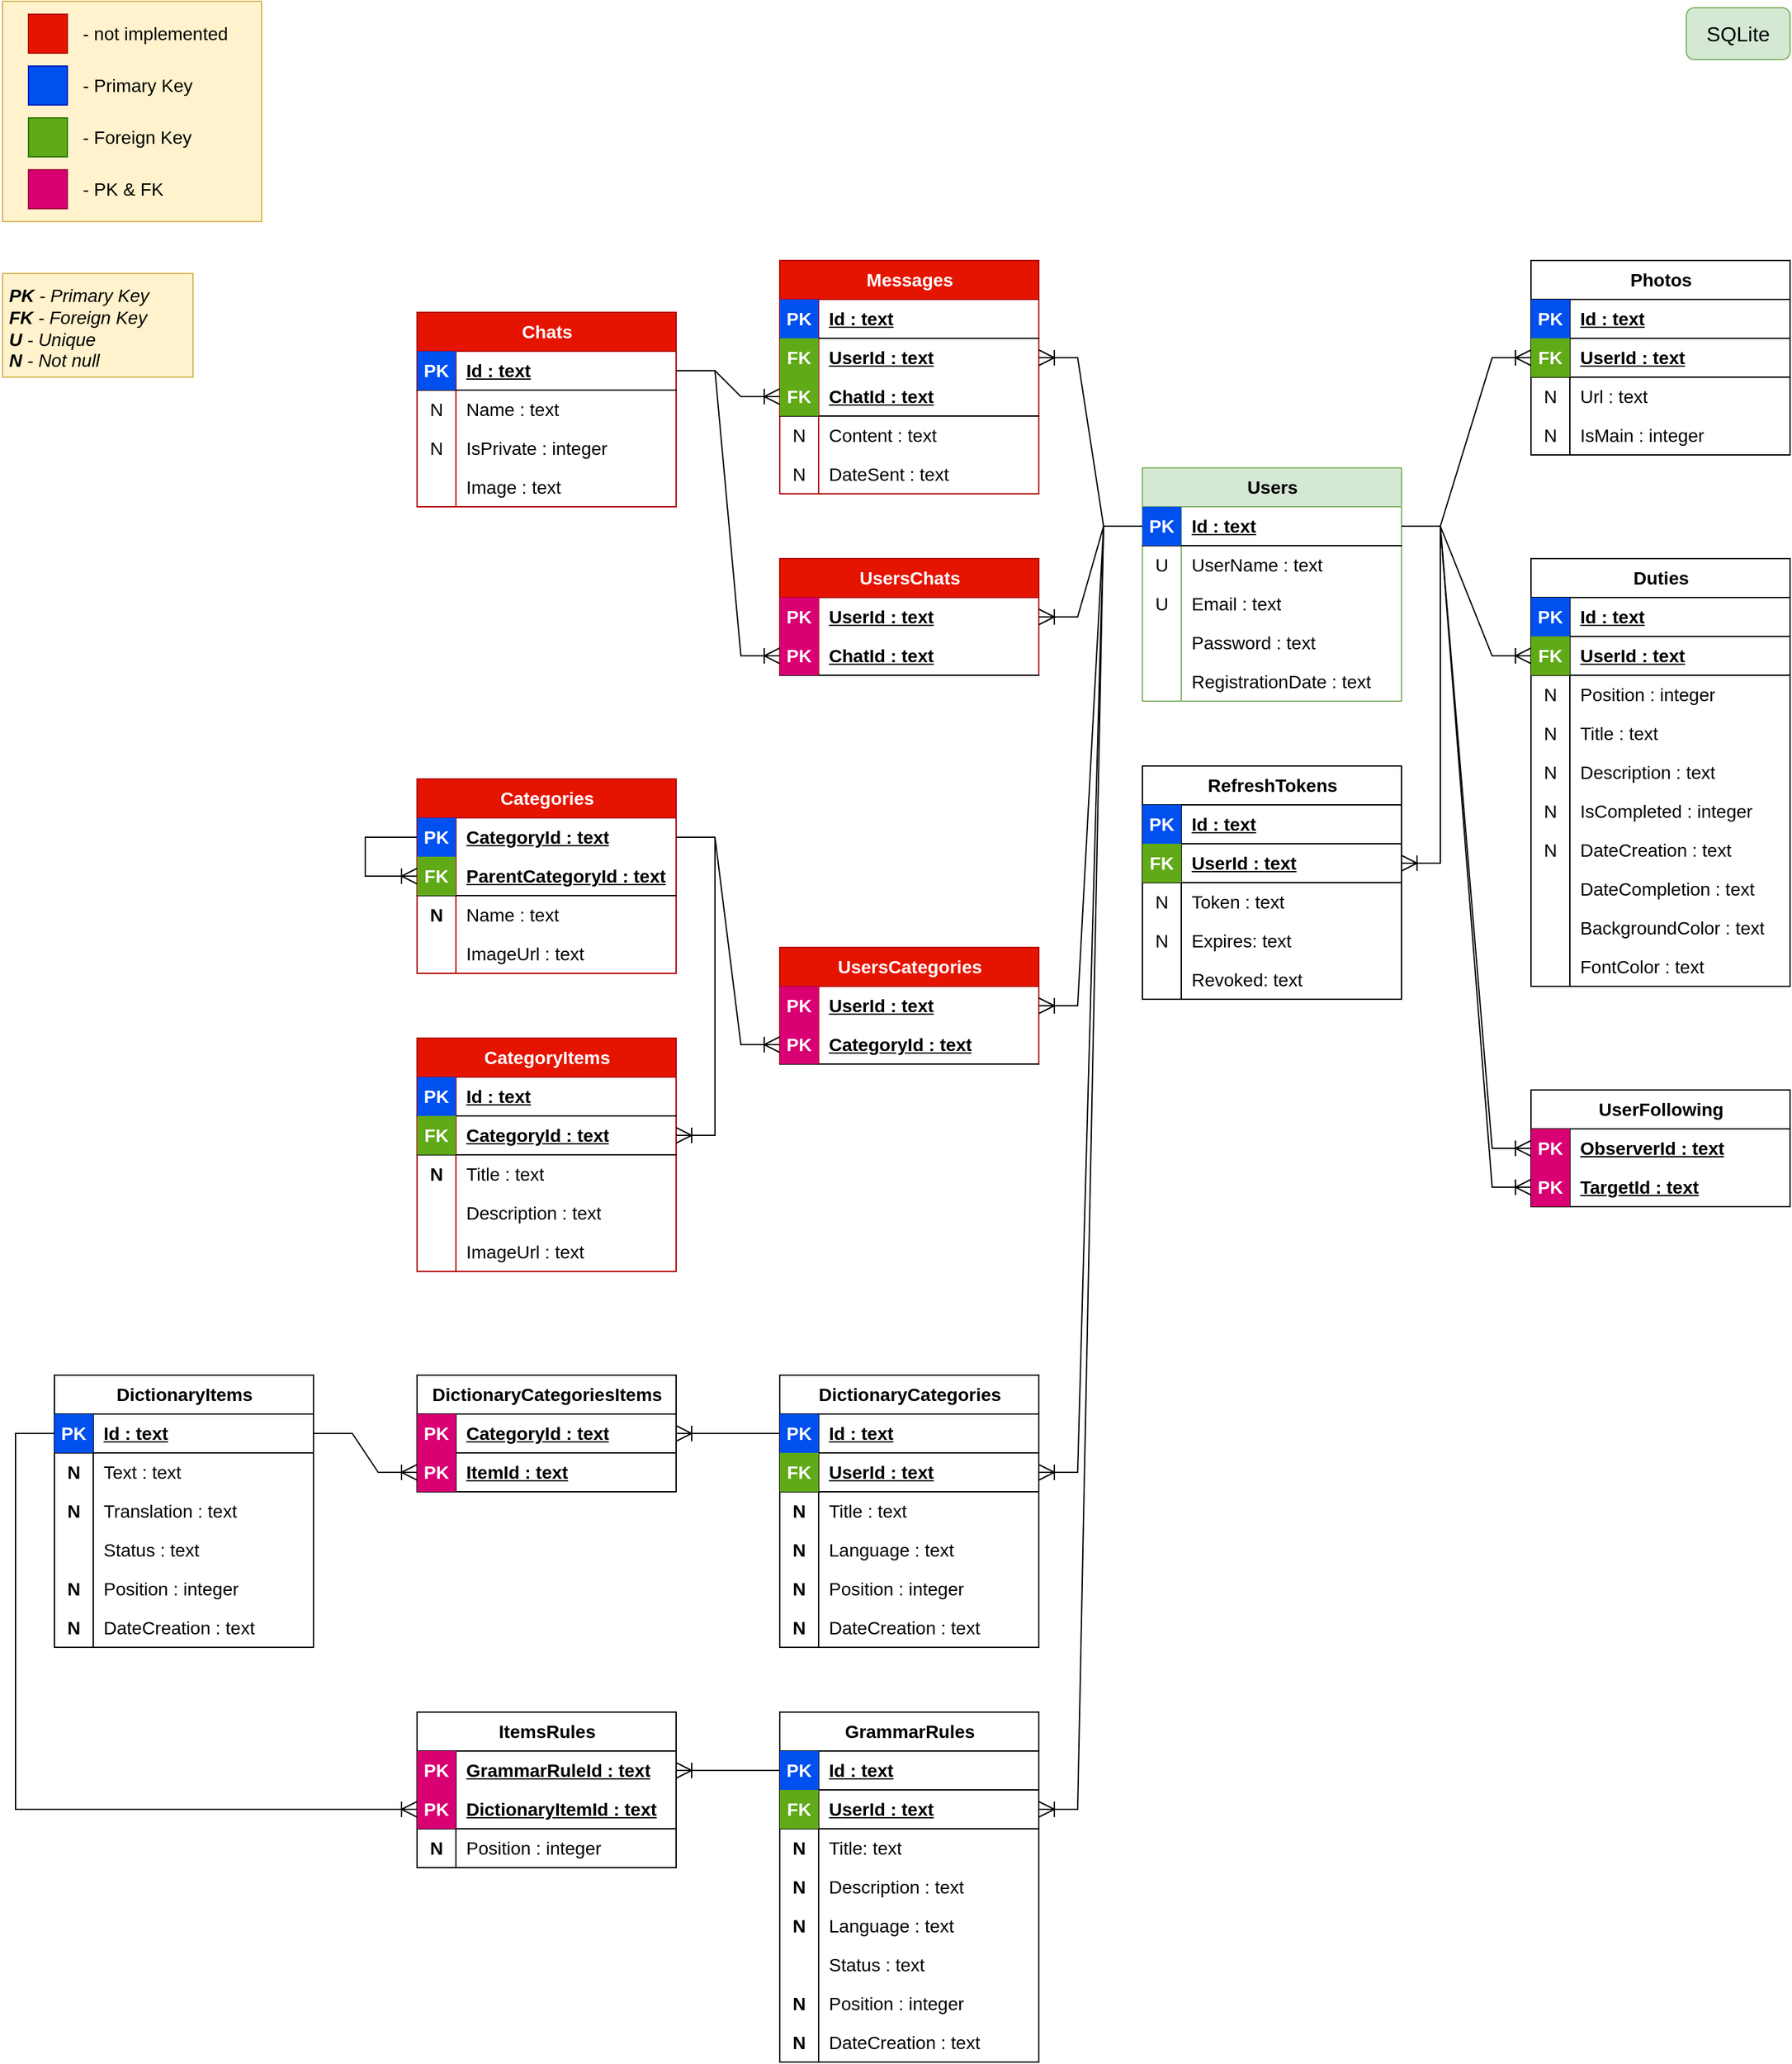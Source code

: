 <mxfile version="21.5.1" type="device">
  <diagram name="Сторінка-1" id="WFCr-dlh56mRX7i9A3j5">
    <mxGraphModel dx="2022" dy="712" grid="1" gridSize="10" guides="1" tooltips="1" connect="1" arrows="1" fold="1" page="1" pageScale="1" pageWidth="827" pageHeight="1169" math="0" shadow="0">
      <root>
        <mxCell id="0" />
        <mxCell id="1" parent="0" />
        <mxCell id="6UYcBD5jXGxbU4CRU2F0-19" value="" style="rounded=0;whiteSpace=wrap;html=1;fillColor=#fff2cc;strokeColor=#d6b656;" parent="1" vertex="1">
          <mxGeometry x="-560" width="200" height="170" as="geometry" />
        </mxCell>
        <mxCell id="i38YBa2pARtEOWNtcNaO-1" value="Users" style="shape=table;startSize=30;container=1;collapsible=1;childLayout=tableLayout;fixedRows=1;rowLines=0;fontStyle=1;align=center;resizeLast=1;html=1;fontSize=14;fillColor=#d5e8d4;strokeColor=#82b366;" parent="1" vertex="1">
          <mxGeometry x="320" y="360" width="200" height="180" as="geometry" />
        </mxCell>
        <mxCell id="i38YBa2pARtEOWNtcNaO-2" value="" style="shape=tableRow;horizontal=0;startSize=0;swimlaneHead=0;swimlaneBody=0;fillColor=none;collapsible=0;dropTarget=0;points=[[0,0.5],[1,0.5]];portConstraint=eastwest;top=0;left=0;right=0;bottom=1;fontSize=14;" parent="i38YBa2pARtEOWNtcNaO-1" vertex="1">
          <mxGeometry y="30" width="200" height="30" as="geometry" />
        </mxCell>
        <mxCell id="i38YBa2pARtEOWNtcNaO-3" value="PK" style="shape=partialRectangle;connectable=0;fillColor=#0050ef;top=0;left=0;bottom=0;right=0;fontStyle=1;overflow=hidden;whiteSpace=wrap;html=1;fontSize=14;fontColor=#ffffff;strokeColor=#001DBC;" parent="i38YBa2pARtEOWNtcNaO-2" vertex="1">
          <mxGeometry width="30" height="30" as="geometry">
            <mxRectangle width="30" height="30" as="alternateBounds" />
          </mxGeometry>
        </mxCell>
        <mxCell id="i38YBa2pARtEOWNtcNaO-4" value="Id : text" style="shape=partialRectangle;connectable=0;fillColor=none;top=0;left=0;bottom=0;right=0;align=left;spacingLeft=6;fontStyle=5;overflow=hidden;whiteSpace=wrap;html=1;fontSize=14;" parent="i38YBa2pARtEOWNtcNaO-2" vertex="1">
          <mxGeometry x="30" width="170" height="30" as="geometry">
            <mxRectangle width="170" height="30" as="alternateBounds" />
          </mxGeometry>
        </mxCell>
        <mxCell id="i38YBa2pARtEOWNtcNaO-5" value="" style="shape=tableRow;horizontal=0;startSize=0;swimlaneHead=0;swimlaneBody=0;fillColor=none;collapsible=0;dropTarget=0;points=[[0,0.5],[1,0.5]];portConstraint=eastwest;top=0;left=0;right=0;bottom=0;fontSize=14;" parent="i38YBa2pARtEOWNtcNaO-1" vertex="1">
          <mxGeometry y="60" width="200" height="30" as="geometry" />
        </mxCell>
        <mxCell id="i38YBa2pARtEOWNtcNaO-6" value="U" style="shape=partialRectangle;connectable=0;fillColor=none;top=0;left=0;bottom=0;right=0;editable=1;overflow=hidden;whiteSpace=wrap;html=1;fontSize=14;" parent="i38YBa2pARtEOWNtcNaO-5" vertex="1">
          <mxGeometry width="30" height="30" as="geometry">
            <mxRectangle width="30" height="30" as="alternateBounds" />
          </mxGeometry>
        </mxCell>
        <mxCell id="i38YBa2pARtEOWNtcNaO-7" value="UserName : text" style="shape=partialRectangle;connectable=0;fillColor=none;top=0;left=0;bottom=0;right=0;align=left;spacingLeft=6;overflow=hidden;whiteSpace=wrap;html=1;fontSize=14;" parent="i38YBa2pARtEOWNtcNaO-5" vertex="1">
          <mxGeometry x="30" width="170" height="30" as="geometry">
            <mxRectangle width="170" height="30" as="alternateBounds" />
          </mxGeometry>
        </mxCell>
        <mxCell id="i38YBa2pARtEOWNtcNaO-8" value="" style="shape=tableRow;horizontal=0;startSize=0;swimlaneHead=0;swimlaneBody=0;fillColor=none;collapsible=0;dropTarget=0;points=[[0,0.5],[1,0.5]];portConstraint=eastwest;top=0;left=0;right=0;bottom=0;fontSize=14;" parent="i38YBa2pARtEOWNtcNaO-1" vertex="1">
          <mxGeometry y="90" width="200" height="30" as="geometry" />
        </mxCell>
        <mxCell id="i38YBa2pARtEOWNtcNaO-9" value="U" style="shape=partialRectangle;connectable=0;fillColor=none;top=0;left=0;bottom=0;right=0;editable=1;overflow=hidden;whiteSpace=wrap;html=1;fontSize=14;" parent="i38YBa2pARtEOWNtcNaO-8" vertex="1">
          <mxGeometry width="30" height="30" as="geometry">
            <mxRectangle width="30" height="30" as="alternateBounds" />
          </mxGeometry>
        </mxCell>
        <mxCell id="i38YBa2pARtEOWNtcNaO-10" value="Email&amp;nbsp;: text" style="shape=partialRectangle;connectable=0;fillColor=none;top=0;left=0;bottom=0;right=0;align=left;spacingLeft=6;overflow=hidden;whiteSpace=wrap;html=1;fontSize=14;" parent="i38YBa2pARtEOWNtcNaO-8" vertex="1">
          <mxGeometry x="30" width="170" height="30" as="geometry">
            <mxRectangle width="170" height="30" as="alternateBounds" />
          </mxGeometry>
        </mxCell>
        <mxCell id="6UYcBD5jXGxbU4CRU2F0-1" value="" style="shape=tableRow;horizontal=0;startSize=0;swimlaneHead=0;swimlaneBody=0;fillColor=none;collapsible=0;dropTarget=0;points=[[0,0.5],[1,0.5]];portConstraint=eastwest;top=0;left=0;right=0;bottom=0;fontSize=14;" parent="i38YBa2pARtEOWNtcNaO-1" vertex="1">
          <mxGeometry y="120" width="200" height="30" as="geometry" />
        </mxCell>
        <mxCell id="6UYcBD5jXGxbU4CRU2F0-2" value="" style="shape=partialRectangle;connectable=0;fillColor=none;top=0;left=0;bottom=0;right=0;editable=1;overflow=hidden;whiteSpace=wrap;html=1;fontSize=14;" parent="6UYcBD5jXGxbU4CRU2F0-1" vertex="1">
          <mxGeometry width="30" height="30" as="geometry">
            <mxRectangle width="30" height="30" as="alternateBounds" />
          </mxGeometry>
        </mxCell>
        <mxCell id="6UYcBD5jXGxbU4CRU2F0-3" value="Password&amp;nbsp;: text" style="shape=partialRectangle;connectable=0;fillColor=none;top=0;left=0;bottom=0;right=0;align=left;spacingLeft=6;overflow=hidden;whiteSpace=wrap;html=1;fontSize=14;" parent="6UYcBD5jXGxbU4CRU2F0-1" vertex="1">
          <mxGeometry x="30" width="170" height="30" as="geometry">
            <mxRectangle width="170" height="30" as="alternateBounds" />
          </mxGeometry>
        </mxCell>
        <mxCell id="i38YBa2pARtEOWNtcNaO-11" value="" style="shape=tableRow;horizontal=0;startSize=0;swimlaneHead=0;swimlaneBody=0;fillColor=none;collapsible=0;dropTarget=0;points=[[0,0.5],[1,0.5]];portConstraint=eastwest;top=0;left=0;right=0;bottom=0;fontSize=14;" parent="i38YBa2pARtEOWNtcNaO-1" vertex="1">
          <mxGeometry y="150" width="200" height="30" as="geometry" />
        </mxCell>
        <mxCell id="i38YBa2pARtEOWNtcNaO-12" value="" style="shape=partialRectangle;connectable=0;fillColor=none;top=0;left=0;bottom=0;right=0;editable=1;overflow=hidden;whiteSpace=wrap;html=1;fontSize=14;" parent="i38YBa2pARtEOWNtcNaO-11" vertex="1">
          <mxGeometry width="30" height="30" as="geometry">
            <mxRectangle width="30" height="30" as="alternateBounds" />
          </mxGeometry>
        </mxCell>
        <mxCell id="i38YBa2pARtEOWNtcNaO-13" value="RegistrationDate : text" style="shape=partialRectangle;connectable=0;fillColor=none;top=0;left=0;bottom=0;right=0;align=left;spacingLeft=6;overflow=hidden;whiteSpace=wrap;html=1;fontSize=14;" parent="i38YBa2pARtEOWNtcNaO-11" vertex="1">
          <mxGeometry x="30" width="170" height="30" as="geometry">
            <mxRectangle width="170" height="30" as="alternateBounds" />
          </mxGeometry>
        </mxCell>
        <mxCell id="i38YBa2pARtEOWNtcNaO-14" value="Duties" style="shape=table;startSize=30;container=1;collapsible=1;childLayout=tableLayout;fixedRows=1;rowLines=0;fontStyle=1;align=center;resizeLast=1;html=1;fontSize=14;" parent="1" vertex="1">
          <mxGeometry x="620" y="430" width="200" height="330" as="geometry">
            <mxRectangle x="320" y="80" width="80" height="30" as="alternateBounds" />
          </mxGeometry>
        </mxCell>
        <mxCell id="i38YBa2pARtEOWNtcNaO-15" value="" style="shape=tableRow;horizontal=0;startSize=0;swimlaneHead=0;swimlaneBody=0;fillColor=none;collapsible=0;dropTarget=0;points=[[0,0.5],[1,0.5]];portConstraint=eastwest;top=0;left=0;right=0;bottom=1;fontSize=14;swimlaneLine=1;labelBorderColor=none;" parent="i38YBa2pARtEOWNtcNaO-14" vertex="1">
          <mxGeometry y="30" width="200" height="30" as="geometry" />
        </mxCell>
        <mxCell id="i38YBa2pARtEOWNtcNaO-16" value="PK" style="shape=partialRectangle;connectable=0;fillColor=#0050ef;top=0;left=0;bottom=0;right=0;fontStyle=1;overflow=hidden;whiteSpace=wrap;html=1;fontSize=14;fontColor=#ffffff;strokeColor=#001DBC;" parent="i38YBa2pARtEOWNtcNaO-15" vertex="1">
          <mxGeometry width="30" height="30" as="geometry">
            <mxRectangle width="30" height="30" as="alternateBounds" />
          </mxGeometry>
        </mxCell>
        <mxCell id="i38YBa2pARtEOWNtcNaO-17" value="Id : text" style="shape=partialRectangle;connectable=0;fillColor=none;top=0;left=0;bottom=0;right=0;align=left;spacingLeft=6;fontStyle=5;overflow=hidden;whiteSpace=wrap;html=1;fontSize=14;" parent="i38YBa2pARtEOWNtcNaO-15" vertex="1">
          <mxGeometry x="30" width="170" height="30" as="geometry">
            <mxRectangle width="170" height="30" as="alternateBounds" />
          </mxGeometry>
        </mxCell>
        <mxCell id="i38YBa2pARtEOWNtcNaO-39" value="" style="shape=tableRow;horizontal=0;startSize=0;swimlaneHead=0;swimlaneBody=0;fillColor=none;collapsible=0;dropTarget=0;points=[[0,0.5],[1,0.5]];portConstraint=eastwest;top=0;left=0;right=0;bottom=1;fontSize=14;strokeColor=default;" parent="i38YBa2pARtEOWNtcNaO-14" vertex="1">
          <mxGeometry y="60" width="200" height="30" as="geometry" />
        </mxCell>
        <mxCell id="i38YBa2pARtEOWNtcNaO-40" value="FK" style="shape=partialRectangle;connectable=0;fillColor=#60a917;top=0;left=0;bottom=0;right=0;fontStyle=1;overflow=hidden;whiteSpace=wrap;html=1;fontSize=14;fontColor=#ffffff;strokeColor=#2D7600;" parent="i38YBa2pARtEOWNtcNaO-39" vertex="1">
          <mxGeometry width="30" height="30" as="geometry">
            <mxRectangle width="30" height="30" as="alternateBounds" />
          </mxGeometry>
        </mxCell>
        <mxCell id="i38YBa2pARtEOWNtcNaO-41" value="UserId : text" style="shape=partialRectangle;connectable=0;fillColor=none;top=0;left=0;bottom=0;right=0;align=left;spacingLeft=6;fontStyle=5;overflow=hidden;whiteSpace=wrap;html=1;fontSize=14;" parent="i38YBa2pARtEOWNtcNaO-39" vertex="1">
          <mxGeometry x="30" width="170" height="30" as="geometry">
            <mxRectangle width="170" height="30" as="alternateBounds" />
          </mxGeometry>
        </mxCell>
        <mxCell id="i38YBa2pARtEOWNtcNaO-18" value="" style="shape=tableRow;horizontal=0;startSize=0;swimlaneHead=0;swimlaneBody=0;fillColor=none;collapsible=0;dropTarget=0;points=[[0,0.5],[1,0.5]];portConstraint=eastwest;top=0;left=0;right=0;bottom=0;fontSize=14;" parent="i38YBa2pARtEOWNtcNaO-14" vertex="1">
          <mxGeometry y="90" width="200" height="30" as="geometry" />
        </mxCell>
        <mxCell id="i38YBa2pARtEOWNtcNaO-19" value="N" style="shape=partialRectangle;connectable=0;fillColor=none;top=0;left=0;bottom=0;right=0;editable=1;overflow=hidden;whiteSpace=wrap;html=1;fontSize=14;" parent="i38YBa2pARtEOWNtcNaO-18" vertex="1">
          <mxGeometry width="30" height="30" as="geometry">
            <mxRectangle width="30" height="30" as="alternateBounds" />
          </mxGeometry>
        </mxCell>
        <mxCell id="i38YBa2pARtEOWNtcNaO-20" value="Position : integer" style="shape=partialRectangle;connectable=0;fillColor=none;top=0;left=0;bottom=0;right=0;align=left;spacingLeft=6;overflow=hidden;whiteSpace=wrap;html=1;fontSize=14;" parent="i38YBa2pARtEOWNtcNaO-18" vertex="1">
          <mxGeometry x="30" width="170" height="30" as="geometry">
            <mxRectangle width="170" height="30" as="alternateBounds" />
          </mxGeometry>
        </mxCell>
        <mxCell id="i38YBa2pARtEOWNtcNaO-21" value="" style="shape=tableRow;horizontal=0;startSize=0;swimlaneHead=0;swimlaneBody=0;fillColor=none;collapsible=0;dropTarget=0;points=[[0,0.5],[1,0.5]];portConstraint=eastwest;top=0;left=0;right=0;bottom=0;fontSize=14;" parent="i38YBa2pARtEOWNtcNaO-14" vertex="1">
          <mxGeometry y="120" width="200" height="30" as="geometry" />
        </mxCell>
        <mxCell id="i38YBa2pARtEOWNtcNaO-22" value="N" style="shape=partialRectangle;connectable=0;fillColor=none;top=0;left=0;bottom=0;right=0;editable=1;overflow=hidden;whiteSpace=wrap;html=1;fontSize=14;" parent="i38YBa2pARtEOWNtcNaO-21" vertex="1">
          <mxGeometry width="30" height="30" as="geometry">
            <mxRectangle width="30" height="30" as="alternateBounds" />
          </mxGeometry>
        </mxCell>
        <mxCell id="i38YBa2pARtEOWNtcNaO-23" value="Title : text" style="shape=partialRectangle;connectable=0;fillColor=none;top=0;left=0;bottom=0;right=0;align=left;spacingLeft=6;overflow=hidden;whiteSpace=wrap;html=1;fontSize=14;" parent="i38YBa2pARtEOWNtcNaO-21" vertex="1">
          <mxGeometry x="30" width="170" height="30" as="geometry">
            <mxRectangle width="170" height="30" as="alternateBounds" />
          </mxGeometry>
        </mxCell>
        <mxCell id="i38YBa2pARtEOWNtcNaO-24" value="" style="shape=tableRow;horizontal=0;startSize=0;swimlaneHead=0;swimlaneBody=0;fillColor=none;collapsible=0;dropTarget=0;points=[[0,0.5],[1,0.5]];portConstraint=eastwest;top=0;left=0;right=0;bottom=0;fontSize=14;" parent="i38YBa2pARtEOWNtcNaO-14" vertex="1">
          <mxGeometry y="150" width="200" height="30" as="geometry" />
        </mxCell>
        <mxCell id="i38YBa2pARtEOWNtcNaO-25" value="N" style="shape=partialRectangle;connectable=0;fillColor=none;top=0;left=0;bottom=0;right=0;editable=1;overflow=hidden;whiteSpace=wrap;html=1;fontSize=14;" parent="i38YBa2pARtEOWNtcNaO-24" vertex="1">
          <mxGeometry width="30" height="30" as="geometry">
            <mxRectangle width="30" height="30" as="alternateBounds" />
          </mxGeometry>
        </mxCell>
        <mxCell id="i38YBa2pARtEOWNtcNaO-26" value="Description : text" style="shape=partialRectangle;connectable=0;fillColor=none;top=0;left=0;bottom=0;right=0;align=left;spacingLeft=6;overflow=hidden;whiteSpace=wrap;html=1;fontSize=14;" parent="i38YBa2pARtEOWNtcNaO-24" vertex="1">
          <mxGeometry x="30" width="170" height="30" as="geometry">
            <mxRectangle width="170" height="30" as="alternateBounds" />
          </mxGeometry>
        </mxCell>
        <mxCell id="i38YBa2pARtEOWNtcNaO-64" value="" style="shape=tableRow;horizontal=0;startSize=0;swimlaneHead=0;swimlaneBody=0;fillColor=none;collapsible=0;dropTarget=0;points=[[0,0.5],[1,0.5]];portConstraint=eastwest;top=0;left=0;right=0;bottom=0;fontSize=14;" parent="i38YBa2pARtEOWNtcNaO-14" vertex="1">
          <mxGeometry y="180" width="200" height="30" as="geometry" />
        </mxCell>
        <mxCell id="i38YBa2pARtEOWNtcNaO-65" value="N" style="shape=partialRectangle;connectable=0;fillColor=none;top=0;left=0;bottom=0;right=0;editable=1;overflow=hidden;whiteSpace=wrap;html=1;fontSize=14;" parent="i38YBa2pARtEOWNtcNaO-64" vertex="1">
          <mxGeometry width="30" height="30" as="geometry">
            <mxRectangle width="30" height="30" as="alternateBounds" />
          </mxGeometry>
        </mxCell>
        <mxCell id="i38YBa2pARtEOWNtcNaO-66" value="IsCompleted : integer" style="shape=partialRectangle;connectable=0;fillColor=none;top=0;left=0;bottom=0;right=0;align=left;spacingLeft=6;overflow=hidden;whiteSpace=wrap;html=1;fontSize=14;" parent="i38YBa2pARtEOWNtcNaO-64" vertex="1">
          <mxGeometry x="30" width="170" height="30" as="geometry">
            <mxRectangle width="170" height="30" as="alternateBounds" />
          </mxGeometry>
        </mxCell>
        <mxCell id="i38YBa2pARtEOWNtcNaO-67" value="" style="shape=tableRow;horizontal=0;startSize=0;swimlaneHead=0;swimlaneBody=0;fillColor=none;collapsible=0;dropTarget=0;points=[[0,0.5],[1,0.5]];portConstraint=eastwest;top=0;left=0;right=0;bottom=0;fontSize=14;" parent="i38YBa2pARtEOWNtcNaO-14" vertex="1">
          <mxGeometry y="210" width="200" height="30" as="geometry" />
        </mxCell>
        <mxCell id="i38YBa2pARtEOWNtcNaO-68" value="N" style="shape=partialRectangle;connectable=0;fillColor=none;top=0;left=0;bottom=0;right=0;editable=1;overflow=hidden;whiteSpace=wrap;html=1;fontSize=14;" parent="i38YBa2pARtEOWNtcNaO-67" vertex="1">
          <mxGeometry width="30" height="30" as="geometry">
            <mxRectangle width="30" height="30" as="alternateBounds" />
          </mxGeometry>
        </mxCell>
        <mxCell id="i38YBa2pARtEOWNtcNaO-69" value="DateCreation : text" style="shape=partialRectangle;connectable=0;fillColor=none;top=0;left=0;bottom=0;right=0;align=left;spacingLeft=6;overflow=hidden;whiteSpace=wrap;html=1;fontSize=14;" parent="i38YBa2pARtEOWNtcNaO-67" vertex="1">
          <mxGeometry x="30" width="170" height="30" as="geometry">
            <mxRectangle width="170" height="30" as="alternateBounds" />
          </mxGeometry>
        </mxCell>
        <mxCell id="i38YBa2pARtEOWNtcNaO-70" value="" style="shape=tableRow;horizontal=0;startSize=0;swimlaneHead=0;swimlaneBody=0;fillColor=none;collapsible=0;dropTarget=0;points=[[0,0.5],[1,0.5]];portConstraint=eastwest;top=0;left=0;right=0;bottom=0;fontSize=14;" parent="i38YBa2pARtEOWNtcNaO-14" vertex="1">
          <mxGeometry y="240" width="200" height="30" as="geometry" />
        </mxCell>
        <mxCell id="i38YBa2pARtEOWNtcNaO-71" value="" style="shape=partialRectangle;connectable=0;fillColor=none;top=0;left=0;bottom=0;right=0;editable=1;overflow=hidden;whiteSpace=wrap;html=1;fontSize=14;" parent="i38YBa2pARtEOWNtcNaO-70" vertex="1">
          <mxGeometry width="30" height="30" as="geometry">
            <mxRectangle width="30" height="30" as="alternateBounds" />
          </mxGeometry>
        </mxCell>
        <mxCell id="i38YBa2pARtEOWNtcNaO-72" value="DateCompletion : text" style="shape=partialRectangle;connectable=0;fillColor=none;top=0;left=0;bottom=0;right=0;align=left;spacingLeft=6;overflow=hidden;whiteSpace=wrap;html=1;fontSize=14;" parent="i38YBa2pARtEOWNtcNaO-70" vertex="1">
          <mxGeometry x="30" width="170" height="30" as="geometry">
            <mxRectangle width="170" height="30" as="alternateBounds" />
          </mxGeometry>
        </mxCell>
        <mxCell id="i38YBa2pARtEOWNtcNaO-73" value="" style="shape=tableRow;horizontal=0;startSize=0;swimlaneHead=0;swimlaneBody=0;fillColor=none;collapsible=0;dropTarget=0;points=[[0,0.5],[1,0.5]];portConstraint=eastwest;top=0;left=0;right=0;bottom=0;fontSize=14;" parent="i38YBa2pARtEOWNtcNaO-14" vertex="1">
          <mxGeometry y="270" width="200" height="30" as="geometry" />
        </mxCell>
        <mxCell id="i38YBa2pARtEOWNtcNaO-74" value="" style="shape=partialRectangle;connectable=0;fillColor=none;top=0;left=0;bottom=0;right=0;editable=1;overflow=hidden;whiteSpace=wrap;html=1;fontSize=14;" parent="i38YBa2pARtEOWNtcNaO-73" vertex="1">
          <mxGeometry width="30" height="30" as="geometry">
            <mxRectangle width="30" height="30" as="alternateBounds" />
          </mxGeometry>
        </mxCell>
        <mxCell id="i38YBa2pARtEOWNtcNaO-75" value="BackgroundColor : text" style="shape=partialRectangle;connectable=0;fillColor=none;top=0;left=0;bottom=0;right=0;align=left;spacingLeft=6;overflow=hidden;whiteSpace=wrap;html=1;fontSize=14;" parent="i38YBa2pARtEOWNtcNaO-73" vertex="1">
          <mxGeometry x="30" width="170" height="30" as="geometry">
            <mxRectangle width="170" height="30" as="alternateBounds" />
          </mxGeometry>
        </mxCell>
        <mxCell id="i38YBa2pARtEOWNtcNaO-76" value="" style="shape=tableRow;horizontal=0;startSize=0;swimlaneHead=0;swimlaneBody=0;fillColor=none;collapsible=0;dropTarget=0;points=[[0,0.5],[1,0.5]];portConstraint=eastwest;top=0;left=0;right=0;bottom=0;fontSize=14;" parent="i38YBa2pARtEOWNtcNaO-14" vertex="1">
          <mxGeometry y="300" width="200" height="30" as="geometry" />
        </mxCell>
        <mxCell id="i38YBa2pARtEOWNtcNaO-77" value="" style="shape=partialRectangle;connectable=0;fillColor=none;top=0;left=0;bottom=0;right=0;editable=1;overflow=hidden;whiteSpace=wrap;html=1;fontSize=14;" parent="i38YBa2pARtEOWNtcNaO-76" vertex="1">
          <mxGeometry width="30" height="30" as="geometry">
            <mxRectangle width="30" height="30" as="alternateBounds" />
          </mxGeometry>
        </mxCell>
        <mxCell id="i38YBa2pARtEOWNtcNaO-78" value="FontColor : text" style="shape=partialRectangle;connectable=0;fillColor=none;top=0;left=0;bottom=0;right=0;align=left;spacingLeft=6;overflow=hidden;whiteSpace=wrap;html=1;fontSize=14;" parent="i38YBa2pARtEOWNtcNaO-76" vertex="1">
          <mxGeometry x="30" width="170" height="30" as="geometry">
            <mxRectangle width="170" height="30" as="alternateBounds" />
          </mxGeometry>
        </mxCell>
        <mxCell id="i38YBa2pARtEOWNtcNaO-79" value="" style="edgeStyle=entityRelationEdgeStyle;fontSize=12;html=1;endArrow=ERoneToMany;rounded=0;exitX=1;exitY=0.5;exitDx=0;exitDy=0;entryX=0;entryY=0.5;entryDx=0;entryDy=0;endSize=10;startSize=10;" parent="1" source="i38YBa2pARtEOWNtcNaO-2" target="i38YBa2pARtEOWNtcNaO-39" edge="1">
          <mxGeometry width="100" height="100" relative="1" as="geometry">
            <mxPoint x="360" y="570" as="sourcePoint" />
            <mxPoint x="460" y="470" as="targetPoint" />
          </mxGeometry>
        </mxCell>
        <mxCell id="i38YBa2pARtEOWNtcNaO-80" value="Photos" style="shape=table;startSize=30;container=1;collapsible=1;childLayout=tableLayout;fixedRows=1;rowLines=0;fontStyle=1;align=center;resizeLast=1;html=1;fontSize=14;" parent="1" vertex="1">
          <mxGeometry x="620" y="200" width="200" height="150" as="geometry">
            <mxRectangle x="320" y="80" width="80" height="30" as="alternateBounds" />
          </mxGeometry>
        </mxCell>
        <mxCell id="i38YBa2pARtEOWNtcNaO-81" value="" style="shape=tableRow;horizontal=0;startSize=0;swimlaneHead=0;swimlaneBody=0;fillColor=none;collapsible=0;dropTarget=0;points=[[0,0.5],[1,0.5]];portConstraint=eastwest;top=0;left=0;right=0;bottom=1;fontSize=14;swimlaneLine=1;labelBorderColor=none;" parent="i38YBa2pARtEOWNtcNaO-80" vertex="1">
          <mxGeometry y="30" width="200" height="30" as="geometry" />
        </mxCell>
        <mxCell id="i38YBa2pARtEOWNtcNaO-82" value="PK" style="shape=partialRectangle;connectable=0;fillColor=#0050ef;top=0;left=0;bottom=0;right=0;fontStyle=1;overflow=hidden;whiteSpace=wrap;html=1;fontSize=14;fontColor=#ffffff;strokeColor=#001DBC;" parent="i38YBa2pARtEOWNtcNaO-81" vertex="1">
          <mxGeometry width="30" height="30" as="geometry">
            <mxRectangle width="30" height="30" as="alternateBounds" />
          </mxGeometry>
        </mxCell>
        <mxCell id="i38YBa2pARtEOWNtcNaO-83" value="Id : text" style="shape=partialRectangle;connectable=0;fillColor=none;top=0;left=0;bottom=0;right=0;align=left;spacingLeft=6;fontStyle=5;overflow=hidden;whiteSpace=wrap;html=1;fontSize=14;" parent="i38YBa2pARtEOWNtcNaO-81" vertex="1">
          <mxGeometry x="30" width="170" height="30" as="geometry">
            <mxRectangle width="170" height="30" as="alternateBounds" />
          </mxGeometry>
        </mxCell>
        <mxCell id="i38YBa2pARtEOWNtcNaO-84" value="" style="shape=tableRow;horizontal=0;startSize=0;swimlaneHead=0;swimlaneBody=0;fillColor=none;collapsible=0;dropTarget=0;points=[[0,0.5],[1,0.5]];portConstraint=eastwest;top=0;left=0;right=0;bottom=1;fontSize=14;strokeColor=default;" parent="i38YBa2pARtEOWNtcNaO-80" vertex="1">
          <mxGeometry y="60" width="200" height="30" as="geometry" />
        </mxCell>
        <mxCell id="i38YBa2pARtEOWNtcNaO-85" value="FK" style="shape=partialRectangle;connectable=0;fillColor=#60a917;top=0;left=0;bottom=0;right=0;fontStyle=1;overflow=hidden;whiteSpace=wrap;html=1;fontSize=14;fontColor=#ffffff;strokeColor=#2D7600;" parent="i38YBa2pARtEOWNtcNaO-84" vertex="1">
          <mxGeometry width="30" height="30" as="geometry">
            <mxRectangle width="30" height="30" as="alternateBounds" />
          </mxGeometry>
        </mxCell>
        <mxCell id="i38YBa2pARtEOWNtcNaO-86" value="UserId : text" style="shape=partialRectangle;connectable=0;fillColor=none;top=0;left=0;bottom=0;right=0;align=left;spacingLeft=6;fontStyle=5;overflow=hidden;whiteSpace=wrap;html=1;fontSize=14;" parent="i38YBa2pARtEOWNtcNaO-84" vertex="1">
          <mxGeometry x="30" width="170" height="30" as="geometry">
            <mxRectangle width="170" height="30" as="alternateBounds" />
          </mxGeometry>
        </mxCell>
        <mxCell id="i38YBa2pARtEOWNtcNaO-87" value="" style="shape=tableRow;horizontal=0;startSize=0;swimlaneHead=0;swimlaneBody=0;fillColor=none;collapsible=0;dropTarget=0;points=[[0,0.5],[1,0.5]];portConstraint=eastwest;top=0;left=0;right=0;bottom=0;fontSize=14;" parent="i38YBa2pARtEOWNtcNaO-80" vertex="1">
          <mxGeometry y="90" width="200" height="30" as="geometry" />
        </mxCell>
        <mxCell id="i38YBa2pARtEOWNtcNaO-88" value="N" style="shape=partialRectangle;connectable=0;fillColor=none;top=0;left=0;bottom=0;right=0;editable=1;overflow=hidden;whiteSpace=wrap;html=1;fontSize=14;" parent="i38YBa2pARtEOWNtcNaO-87" vertex="1">
          <mxGeometry width="30" height="30" as="geometry">
            <mxRectangle width="30" height="30" as="alternateBounds" />
          </mxGeometry>
        </mxCell>
        <mxCell id="i38YBa2pARtEOWNtcNaO-89" value="Url : text" style="shape=partialRectangle;connectable=0;fillColor=none;top=0;left=0;bottom=0;right=0;align=left;spacingLeft=6;overflow=hidden;whiteSpace=wrap;html=1;fontSize=14;" parent="i38YBa2pARtEOWNtcNaO-87" vertex="1">
          <mxGeometry x="30" width="170" height="30" as="geometry">
            <mxRectangle width="170" height="30" as="alternateBounds" />
          </mxGeometry>
        </mxCell>
        <mxCell id="i38YBa2pARtEOWNtcNaO-90" value="" style="shape=tableRow;horizontal=0;startSize=0;swimlaneHead=0;swimlaneBody=0;fillColor=none;collapsible=0;dropTarget=0;points=[[0,0.5],[1,0.5]];portConstraint=eastwest;top=0;left=0;right=0;bottom=0;fontSize=14;" parent="i38YBa2pARtEOWNtcNaO-80" vertex="1">
          <mxGeometry y="120" width="200" height="30" as="geometry" />
        </mxCell>
        <mxCell id="i38YBa2pARtEOWNtcNaO-91" value="N" style="shape=partialRectangle;connectable=0;fillColor=none;top=0;left=0;bottom=0;right=0;editable=1;overflow=hidden;whiteSpace=wrap;html=1;fontSize=14;" parent="i38YBa2pARtEOWNtcNaO-90" vertex="1">
          <mxGeometry width="30" height="30" as="geometry">
            <mxRectangle width="30" height="30" as="alternateBounds" />
          </mxGeometry>
        </mxCell>
        <mxCell id="i38YBa2pARtEOWNtcNaO-92" value="IsMain : integer" style="shape=partialRectangle;connectable=0;fillColor=none;top=0;left=0;bottom=0;right=0;align=left;spacingLeft=6;overflow=hidden;whiteSpace=wrap;html=1;fontSize=14;" parent="i38YBa2pARtEOWNtcNaO-90" vertex="1">
          <mxGeometry x="30" width="170" height="30" as="geometry">
            <mxRectangle width="170" height="30" as="alternateBounds" />
          </mxGeometry>
        </mxCell>
        <mxCell id="i38YBa2pARtEOWNtcNaO-111" value="" style="edgeStyle=entityRelationEdgeStyle;fontSize=12;html=1;endArrow=ERoneToMany;rounded=0;entryX=0;entryY=0.5;entryDx=0;entryDy=0;endSize=10;startSize=10;exitX=1;exitY=0.5;exitDx=0;exitDy=0;" parent="1" source="i38YBa2pARtEOWNtcNaO-2" target="i38YBa2pARtEOWNtcNaO-84" edge="1">
          <mxGeometry width="100" height="100" relative="1" as="geometry">
            <mxPoint x="500" y="370" as="sourcePoint" />
            <mxPoint x="610" y="485" as="targetPoint" />
          </mxGeometry>
        </mxCell>
        <mxCell id="i38YBa2pARtEOWNtcNaO-112" value="Chats" style="shape=table;startSize=30;container=1;collapsible=1;childLayout=tableLayout;fixedRows=1;rowLines=0;fontStyle=1;align=center;resizeLast=1;html=1;fontSize=14;fillColor=#e51400;strokeColor=#B20000;fontColor=#ffffff;" parent="1" vertex="1">
          <mxGeometry x="-240" y="240" width="200" height="150" as="geometry" />
        </mxCell>
        <mxCell id="i38YBa2pARtEOWNtcNaO-113" value="" style="shape=tableRow;horizontal=0;startSize=0;swimlaneHead=0;swimlaneBody=0;fillColor=none;collapsible=0;dropTarget=0;points=[[0,0.5],[1,0.5]];portConstraint=eastwest;top=0;left=0;right=0;bottom=1;fontSize=14;" parent="i38YBa2pARtEOWNtcNaO-112" vertex="1">
          <mxGeometry y="30" width="200" height="30" as="geometry" />
        </mxCell>
        <mxCell id="i38YBa2pARtEOWNtcNaO-114" value="PK" style="shape=partialRectangle;connectable=0;fillColor=#0050ef;top=0;left=0;bottom=0;right=0;fontStyle=1;overflow=hidden;whiteSpace=wrap;html=1;fontSize=14;fontColor=#ffffff;strokeColor=#001DBC;" parent="i38YBa2pARtEOWNtcNaO-113" vertex="1">
          <mxGeometry width="30" height="30" as="geometry">
            <mxRectangle width="30" height="30" as="alternateBounds" />
          </mxGeometry>
        </mxCell>
        <mxCell id="i38YBa2pARtEOWNtcNaO-115" value="Id : text" style="shape=partialRectangle;connectable=0;fillColor=none;top=0;left=0;bottom=0;right=0;align=left;spacingLeft=6;fontStyle=5;overflow=hidden;whiteSpace=wrap;html=1;fontSize=14;" parent="i38YBa2pARtEOWNtcNaO-113" vertex="1">
          <mxGeometry x="30" width="170" height="30" as="geometry">
            <mxRectangle width="170" height="30" as="alternateBounds" />
          </mxGeometry>
        </mxCell>
        <mxCell id="i38YBa2pARtEOWNtcNaO-116" value="" style="shape=tableRow;horizontal=0;startSize=0;swimlaneHead=0;swimlaneBody=0;fillColor=none;collapsible=0;dropTarget=0;points=[[0,0.5],[1,0.5]];portConstraint=eastwest;top=0;left=0;right=0;bottom=0;fontSize=14;" parent="i38YBa2pARtEOWNtcNaO-112" vertex="1">
          <mxGeometry y="60" width="200" height="30" as="geometry" />
        </mxCell>
        <mxCell id="i38YBa2pARtEOWNtcNaO-117" value="N" style="shape=partialRectangle;connectable=0;fillColor=none;top=0;left=0;bottom=0;right=0;editable=1;overflow=hidden;whiteSpace=wrap;html=1;fontSize=14;" parent="i38YBa2pARtEOWNtcNaO-116" vertex="1">
          <mxGeometry width="30" height="30" as="geometry">
            <mxRectangle width="30" height="30" as="alternateBounds" />
          </mxGeometry>
        </mxCell>
        <mxCell id="i38YBa2pARtEOWNtcNaO-118" value="Name : text" style="shape=partialRectangle;connectable=0;fillColor=none;top=0;left=0;bottom=0;right=0;align=left;spacingLeft=6;overflow=hidden;whiteSpace=wrap;html=1;fontSize=14;" parent="i38YBa2pARtEOWNtcNaO-116" vertex="1">
          <mxGeometry x="30" width="170" height="30" as="geometry">
            <mxRectangle width="170" height="30" as="alternateBounds" />
          </mxGeometry>
        </mxCell>
        <mxCell id="i38YBa2pARtEOWNtcNaO-119" value="" style="shape=tableRow;horizontal=0;startSize=0;swimlaneHead=0;swimlaneBody=0;fillColor=none;collapsible=0;dropTarget=0;points=[[0,0.5],[1,0.5]];portConstraint=eastwest;top=0;left=0;right=0;bottom=0;fontSize=14;" parent="i38YBa2pARtEOWNtcNaO-112" vertex="1">
          <mxGeometry y="90" width="200" height="30" as="geometry" />
        </mxCell>
        <mxCell id="i38YBa2pARtEOWNtcNaO-120" value="N" style="shape=partialRectangle;connectable=0;fillColor=none;top=0;left=0;bottom=0;right=0;editable=1;overflow=hidden;whiteSpace=wrap;html=1;fontSize=14;" parent="i38YBa2pARtEOWNtcNaO-119" vertex="1">
          <mxGeometry width="30" height="30" as="geometry">
            <mxRectangle width="30" height="30" as="alternateBounds" />
          </mxGeometry>
        </mxCell>
        <mxCell id="i38YBa2pARtEOWNtcNaO-121" value="IsPrivate : integer" style="shape=partialRectangle;connectable=0;fillColor=none;top=0;left=0;bottom=0;right=0;align=left;spacingLeft=6;overflow=hidden;whiteSpace=wrap;html=1;fontSize=14;" parent="i38YBa2pARtEOWNtcNaO-119" vertex="1">
          <mxGeometry x="30" width="170" height="30" as="geometry">
            <mxRectangle width="170" height="30" as="alternateBounds" />
          </mxGeometry>
        </mxCell>
        <mxCell id="i38YBa2pARtEOWNtcNaO-142" value="" style="shape=tableRow;horizontal=0;startSize=0;swimlaneHead=0;swimlaneBody=0;fillColor=none;collapsible=0;dropTarget=0;points=[[0,0.5],[1,0.5]];portConstraint=eastwest;top=0;left=0;right=0;bottom=0;fontSize=14;" parent="i38YBa2pARtEOWNtcNaO-112" vertex="1">
          <mxGeometry y="120" width="200" height="30" as="geometry" />
        </mxCell>
        <mxCell id="i38YBa2pARtEOWNtcNaO-143" value="" style="shape=partialRectangle;connectable=0;fillColor=none;top=0;left=0;bottom=0;right=0;editable=1;overflow=hidden;whiteSpace=wrap;html=1;fontSize=14;" parent="i38YBa2pARtEOWNtcNaO-142" vertex="1">
          <mxGeometry width="30" height="30" as="geometry">
            <mxRectangle width="30" height="30" as="alternateBounds" />
          </mxGeometry>
        </mxCell>
        <mxCell id="i38YBa2pARtEOWNtcNaO-144" value="Image : text" style="shape=partialRectangle;connectable=0;fillColor=none;top=0;left=0;bottom=0;right=0;align=left;spacingLeft=6;overflow=hidden;whiteSpace=wrap;html=1;fontSize=14;" parent="i38YBa2pARtEOWNtcNaO-142" vertex="1">
          <mxGeometry x="30" width="170" height="30" as="geometry">
            <mxRectangle width="170" height="30" as="alternateBounds" />
          </mxGeometry>
        </mxCell>
        <mxCell id="i38YBa2pARtEOWNtcNaO-125" value="SQLite" style="rounded=1;align=center;fillColor=#d5e8d4;strokeColor=#82b366;html=1;whiteSpace=wrap;fontSize=16;fontColor=#000000;" parent="1" vertex="1">
          <mxGeometry x="740" y="5" width="80" height="40" as="geometry" />
        </mxCell>
        <mxCell id="i38YBa2pARtEOWNtcNaO-126" value="UsersChats" style="shape=table;startSize=30;container=1;collapsible=1;childLayout=tableLayout;fixedRows=1;rowLines=0;fontStyle=1;align=center;resizeLast=1;html=1;fontSize=14;fillColor=#e51400;strokeColor=#B20000;fontColor=#ffffff;" parent="1" vertex="1">
          <mxGeometry x="40" y="430" width="200" height="90" as="geometry" />
        </mxCell>
        <mxCell id="i38YBa2pARtEOWNtcNaO-139" value="" style="shape=tableRow;horizontal=0;startSize=0;swimlaneHead=0;swimlaneBody=0;fillColor=none;collapsible=0;dropTarget=0;points=[[0,0.5],[1,0.5]];portConstraint=eastwest;top=0;left=0;right=0;bottom=0;fontSize=14;" parent="i38YBa2pARtEOWNtcNaO-126" vertex="1">
          <mxGeometry y="30" width="200" height="30" as="geometry" />
        </mxCell>
        <mxCell id="i38YBa2pARtEOWNtcNaO-140" value="PK" style="shape=partialRectangle;connectable=0;fillColor=#d80073;top=0;left=0;bottom=0;right=0;fontStyle=1;overflow=hidden;whiteSpace=wrap;html=1;fontSize=14;fontColor=#ffffff;strokeColor=#A50040;" parent="i38YBa2pARtEOWNtcNaO-139" vertex="1">
          <mxGeometry width="30" height="30" as="geometry">
            <mxRectangle width="30" height="30" as="alternateBounds" />
          </mxGeometry>
        </mxCell>
        <mxCell id="i38YBa2pARtEOWNtcNaO-141" value="UserId : text" style="shape=partialRectangle;connectable=0;fillColor=none;top=0;left=0;bottom=0;right=0;align=left;spacingLeft=6;fontStyle=5;overflow=hidden;whiteSpace=wrap;html=1;fontSize=14;" parent="i38YBa2pARtEOWNtcNaO-139" vertex="1">
          <mxGeometry x="30" width="170" height="30" as="geometry">
            <mxRectangle width="170" height="30" as="alternateBounds" />
          </mxGeometry>
        </mxCell>
        <mxCell id="i38YBa2pARtEOWNtcNaO-136" value="" style="shape=tableRow;horizontal=0;startSize=0;swimlaneHead=0;swimlaneBody=0;fillColor=none;collapsible=0;dropTarget=0;points=[[0,0.5],[1,0.5]];portConstraint=eastwest;top=0;left=0;right=0;bottom=1;fontSize=14;" parent="i38YBa2pARtEOWNtcNaO-126" vertex="1">
          <mxGeometry y="60" width="200" height="30" as="geometry" />
        </mxCell>
        <mxCell id="i38YBa2pARtEOWNtcNaO-137" value="PK" style="shape=partialRectangle;connectable=0;fillColor=#d80073;top=0;left=0;bottom=0;right=0;fontStyle=1;overflow=hidden;whiteSpace=wrap;html=1;fontSize=14;fontColor=#ffffff;strokeColor=#A50040;" parent="i38YBa2pARtEOWNtcNaO-136" vertex="1">
          <mxGeometry width="30" height="30" as="geometry">
            <mxRectangle width="30" height="30" as="alternateBounds" />
          </mxGeometry>
        </mxCell>
        <mxCell id="i38YBa2pARtEOWNtcNaO-138" value="ChatId : text" style="shape=partialRectangle;connectable=0;fillColor=none;top=0;left=0;bottom=0;right=0;align=left;spacingLeft=6;fontStyle=5;overflow=hidden;whiteSpace=wrap;html=1;fontSize=14;" parent="i38YBa2pARtEOWNtcNaO-136" vertex="1">
          <mxGeometry x="30" width="170" height="30" as="geometry">
            <mxRectangle width="170" height="30" as="alternateBounds" />
          </mxGeometry>
        </mxCell>
        <mxCell id="i38YBa2pARtEOWNtcNaO-145" value="Messages" style="shape=table;startSize=30;container=1;collapsible=1;childLayout=tableLayout;fixedRows=1;rowLines=0;fontStyle=1;align=center;resizeLast=1;html=1;fontSize=14;fillColor=#e51400;strokeColor=#B20000;fontColor=#ffffff;" parent="1" vertex="1">
          <mxGeometry x="40" y="200" width="200" height="180" as="geometry" />
        </mxCell>
        <mxCell id="i38YBa2pARtEOWNtcNaO-146" value="" style="shape=tableRow;horizontal=0;startSize=0;swimlaneHead=0;swimlaneBody=0;fillColor=none;collapsible=0;dropTarget=0;points=[[0,0.5],[1,0.5]];portConstraint=eastwest;top=0;left=0;right=0;bottom=1;fontSize=14;" parent="i38YBa2pARtEOWNtcNaO-145" vertex="1">
          <mxGeometry y="30" width="200" height="30" as="geometry" />
        </mxCell>
        <mxCell id="i38YBa2pARtEOWNtcNaO-147" value="PK" style="shape=partialRectangle;connectable=0;fillColor=#0050ef;top=0;left=0;bottom=0;right=0;fontStyle=1;overflow=hidden;whiteSpace=wrap;html=1;fontSize=14;fontColor=#ffffff;strokeColor=#001DBC;" parent="i38YBa2pARtEOWNtcNaO-146" vertex="1">
          <mxGeometry width="30" height="30" as="geometry">
            <mxRectangle width="30" height="30" as="alternateBounds" />
          </mxGeometry>
        </mxCell>
        <mxCell id="i38YBa2pARtEOWNtcNaO-148" value="Id : text" style="shape=partialRectangle;connectable=0;fillColor=none;top=0;left=0;bottom=0;right=0;align=left;spacingLeft=6;fontStyle=5;overflow=hidden;whiteSpace=wrap;html=1;fontSize=14;" parent="i38YBa2pARtEOWNtcNaO-146" vertex="1">
          <mxGeometry x="30" width="170" height="30" as="geometry">
            <mxRectangle width="170" height="30" as="alternateBounds" />
          </mxGeometry>
        </mxCell>
        <mxCell id="i38YBa2pARtEOWNtcNaO-158" value="" style="shape=tableRow;horizontal=0;startSize=0;swimlaneHead=0;swimlaneBody=0;fillColor=none;collapsible=0;dropTarget=0;points=[[0,0.5],[1,0.5]];portConstraint=eastwest;top=0;left=0;right=0;bottom=0;fontSize=14;" parent="i38YBa2pARtEOWNtcNaO-145" vertex="1">
          <mxGeometry y="60" width="200" height="30" as="geometry" />
        </mxCell>
        <mxCell id="i38YBa2pARtEOWNtcNaO-159" value="FK" style="shape=partialRectangle;connectable=0;fillColor=#60a917;top=0;left=0;bottom=0;right=0;editable=1;overflow=hidden;whiteSpace=wrap;html=1;fontSize=14;fontStyle=1;strokeColor=#2D7600;fontColor=#ffffff;" parent="i38YBa2pARtEOWNtcNaO-158" vertex="1">
          <mxGeometry width="30" height="30" as="geometry">
            <mxRectangle width="30" height="30" as="alternateBounds" />
          </mxGeometry>
        </mxCell>
        <mxCell id="i38YBa2pARtEOWNtcNaO-160" value="UserId&amp;nbsp;: text" style="shape=partialRectangle;connectable=0;fillColor=none;top=0;left=0;bottom=0;right=0;align=left;spacingLeft=6;overflow=hidden;whiteSpace=wrap;html=1;fontSize=14;fontStyle=5" parent="i38YBa2pARtEOWNtcNaO-158" vertex="1">
          <mxGeometry x="30" width="170" height="30" as="geometry">
            <mxRectangle width="170" height="30" as="alternateBounds" />
          </mxGeometry>
        </mxCell>
        <mxCell id="i38YBa2pARtEOWNtcNaO-149" value="" style="shape=tableRow;horizontal=0;startSize=0;swimlaneHead=0;swimlaneBody=0;fillColor=none;collapsible=0;dropTarget=0;points=[[0,0.5],[1,0.5]];portConstraint=eastwest;top=0;left=0;right=0;bottom=1;fontSize=14;" parent="i38YBa2pARtEOWNtcNaO-145" vertex="1">
          <mxGeometry y="90" width="200" height="30" as="geometry" />
        </mxCell>
        <mxCell id="i38YBa2pARtEOWNtcNaO-150" value="FK" style="shape=partialRectangle;connectable=0;fillColor=#60a917;top=0;left=0;bottom=0;right=0;editable=1;overflow=hidden;whiteSpace=wrap;html=1;fontSize=14;fontStyle=1;fontColor=#ffffff;strokeColor=#2D7600;" parent="i38YBa2pARtEOWNtcNaO-149" vertex="1">
          <mxGeometry width="30" height="30" as="geometry">
            <mxRectangle width="30" height="30" as="alternateBounds" />
          </mxGeometry>
        </mxCell>
        <mxCell id="i38YBa2pARtEOWNtcNaO-151" value="ChatId&amp;nbsp;: text" style="shape=partialRectangle;connectable=0;fillColor=none;top=0;left=0;bottom=0;right=0;align=left;spacingLeft=6;overflow=hidden;whiteSpace=wrap;html=1;fontSize=14;fontStyle=5" parent="i38YBa2pARtEOWNtcNaO-149" vertex="1">
          <mxGeometry x="30" width="170" height="30" as="geometry">
            <mxRectangle width="170" height="30" as="alternateBounds" />
          </mxGeometry>
        </mxCell>
        <mxCell id="i38YBa2pARtEOWNtcNaO-152" value="" style="shape=tableRow;horizontal=0;startSize=0;swimlaneHead=0;swimlaneBody=0;fillColor=none;collapsible=0;dropTarget=0;points=[[0,0.5],[1,0.5]];portConstraint=eastwest;top=0;left=0;right=0;bottom=0;fontSize=14;" parent="i38YBa2pARtEOWNtcNaO-145" vertex="1">
          <mxGeometry y="120" width="200" height="30" as="geometry" />
        </mxCell>
        <mxCell id="i38YBa2pARtEOWNtcNaO-153" value="N" style="shape=partialRectangle;connectable=0;fillColor=none;top=0;left=0;bottom=0;right=0;editable=1;overflow=hidden;whiteSpace=wrap;html=1;fontSize=14;" parent="i38YBa2pARtEOWNtcNaO-152" vertex="1">
          <mxGeometry width="30" height="30" as="geometry">
            <mxRectangle width="30" height="30" as="alternateBounds" />
          </mxGeometry>
        </mxCell>
        <mxCell id="i38YBa2pARtEOWNtcNaO-154" value="Content : text" style="shape=partialRectangle;connectable=0;fillColor=none;top=0;left=0;bottom=0;right=0;align=left;spacingLeft=6;overflow=hidden;whiteSpace=wrap;html=1;fontSize=14;" parent="i38YBa2pARtEOWNtcNaO-152" vertex="1">
          <mxGeometry x="30" width="170" height="30" as="geometry">
            <mxRectangle width="170" height="30" as="alternateBounds" />
          </mxGeometry>
        </mxCell>
        <mxCell id="juwTPAq8JAwd0j5EcXTO-1" value="" style="shape=tableRow;horizontal=0;startSize=0;swimlaneHead=0;swimlaneBody=0;fillColor=none;collapsible=0;dropTarget=0;points=[[0,0.5],[1,0.5]];portConstraint=eastwest;top=0;left=0;right=0;bottom=0;fontSize=14;" parent="i38YBa2pARtEOWNtcNaO-145" vertex="1">
          <mxGeometry y="150" width="200" height="30" as="geometry" />
        </mxCell>
        <mxCell id="juwTPAq8JAwd0j5EcXTO-2" value="N" style="shape=partialRectangle;connectable=0;fillColor=none;top=0;left=0;bottom=0;right=0;editable=1;overflow=hidden;whiteSpace=wrap;html=1;fontSize=14;" parent="juwTPAq8JAwd0j5EcXTO-1" vertex="1">
          <mxGeometry width="30" height="30" as="geometry">
            <mxRectangle width="30" height="30" as="alternateBounds" />
          </mxGeometry>
        </mxCell>
        <mxCell id="juwTPAq8JAwd0j5EcXTO-3" value="DateSent : text" style="shape=partialRectangle;connectable=0;fillColor=none;top=0;left=0;bottom=0;right=0;align=left;spacingLeft=6;overflow=hidden;whiteSpace=wrap;html=1;fontSize=14;" parent="juwTPAq8JAwd0j5EcXTO-1" vertex="1">
          <mxGeometry x="30" width="170" height="30" as="geometry">
            <mxRectangle width="170" height="30" as="alternateBounds" />
          </mxGeometry>
        </mxCell>
        <mxCell id="i38YBa2pARtEOWNtcNaO-161" value="" style="edgeStyle=entityRelationEdgeStyle;fontSize=12;html=1;endArrow=ERoneToMany;rounded=0;exitX=1;exitY=0.5;exitDx=0;exitDy=0;entryX=0;entryY=0.5;entryDx=0;entryDy=0;endSize=10;startSize=10;" parent="1" source="i38YBa2pARtEOWNtcNaO-113" target="i38YBa2pARtEOWNtcNaO-149" edge="1">
          <mxGeometry width="100" height="100" relative="1" as="geometry">
            <mxPoint y="520" as="sourcePoint" />
            <mxPoint x="-80" y="530" as="targetPoint" />
          </mxGeometry>
        </mxCell>
        <mxCell id="i38YBa2pARtEOWNtcNaO-162" value="" style="edgeStyle=entityRelationEdgeStyle;fontSize=12;html=1;endArrow=ERoneToMany;rounded=0;exitX=0;exitY=0.5;exitDx=0;exitDy=0;entryX=1;entryY=0.5;entryDx=0;entryDy=0;endSize=10;startSize=10;" parent="1" source="i38YBa2pARtEOWNtcNaO-2" target="i38YBa2pARtEOWNtcNaO-158" edge="1">
          <mxGeometry width="100" height="100" relative="1" as="geometry">
            <mxPoint x="350" y="390" as="sourcePoint" />
            <mxPoint x="430" y="660" as="targetPoint" />
          </mxGeometry>
        </mxCell>
        <mxCell id="i38YBa2pARtEOWNtcNaO-163" value="" style="edgeStyle=entityRelationEdgeStyle;fontSize=12;html=1;endArrow=ERoneToMany;rounded=0;exitX=1;exitY=0.5;exitDx=0;exitDy=0;entryX=0;entryY=0.5;entryDx=0;entryDy=0;endSize=10;startSize=10;" parent="1" source="i38YBa2pARtEOWNtcNaO-113" target="i38YBa2pARtEOWNtcNaO-136" edge="1">
          <mxGeometry width="100" height="100" relative="1" as="geometry">
            <mxPoint x="400" y="460" as="sourcePoint" />
            <mxPoint x="320" y="560" as="targetPoint" />
          </mxGeometry>
        </mxCell>
        <mxCell id="i38YBa2pARtEOWNtcNaO-164" value="" style="edgeStyle=entityRelationEdgeStyle;fontSize=12;html=1;endArrow=ERoneToMany;rounded=0;exitX=0;exitY=0.5;exitDx=0;exitDy=0;entryX=1;entryY=0.5;entryDx=0;entryDy=0;endSize=10;startSize=10;" parent="1" source="i38YBa2pARtEOWNtcNaO-2" target="i38YBa2pARtEOWNtcNaO-139" edge="1">
          <mxGeometry width="100" height="100" relative="1" as="geometry">
            <mxPoint x="400" y="450" as="sourcePoint" />
            <mxPoint x="320" y="550" as="targetPoint" />
          </mxGeometry>
        </mxCell>
        <mxCell id="Ze-yESy-ZZnN4X1UT9L4-1" value="&lt;b&gt;PK&lt;/b&gt; - Primary Key&lt;br style=&quot;font-size: 14px;&quot;&gt;&lt;b&gt;FK&lt;/b&gt; - Foreign Key&lt;br style=&quot;font-size: 14px;&quot;&gt;&lt;b&gt;U&lt;/b&gt; - Unique&lt;br style=&quot;font-size: 14px;&quot;&gt;&lt;b&gt;N&lt;/b&gt; - Not null" style="text;html=1;strokeColor=#d6b656;fillColor=#fff2cc;align=left;verticalAlign=top;whiteSpace=wrap;rounded=0;horizontal=1;fontSize=14;fontStyle=2;perimeterSpacing=0;spacingTop=2;spacing=2;spacingLeft=3;fontColor=#000000;" parent="1" vertex="1">
          <mxGeometry x="-560" y="210" width="147" height="80" as="geometry" />
        </mxCell>
        <mxCell id="Qk7CwGMnQ7KUbI2ZNR28-1" value="UsersCategories" style="shape=table;startSize=30;container=1;collapsible=1;childLayout=tableLayout;fixedRows=1;rowLines=0;fontStyle=1;align=center;resizeLast=1;html=1;fontSize=14;fillColor=#e51400;strokeColor=#B20000;fontColor=#ffffff;" parent="1" vertex="1">
          <mxGeometry x="40" y="730" width="200" height="90" as="geometry" />
        </mxCell>
        <mxCell id="Qk7CwGMnQ7KUbI2ZNR28-2" value="" style="shape=tableRow;horizontal=0;startSize=0;swimlaneHead=0;swimlaneBody=0;fillColor=none;collapsible=0;dropTarget=0;points=[[0,0.5],[1,0.5]];portConstraint=eastwest;top=0;left=0;right=0;bottom=0;fontSize=14;" parent="Qk7CwGMnQ7KUbI2ZNR28-1" vertex="1">
          <mxGeometry y="30" width="200" height="30" as="geometry" />
        </mxCell>
        <mxCell id="Qk7CwGMnQ7KUbI2ZNR28-3" value="PK" style="shape=partialRectangle;connectable=0;fillColor=#d80073;top=0;left=0;bottom=0;right=0;fontStyle=1;overflow=hidden;whiteSpace=wrap;html=1;fontSize=14;fontColor=#ffffff;strokeColor=#A50040;" parent="Qk7CwGMnQ7KUbI2ZNR28-2" vertex="1">
          <mxGeometry width="30" height="30" as="geometry">
            <mxRectangle width="30" height="30" as="alternateBounds" />
          </mxGeometry>
        </mxCell>
        <mxCell id="Qk7CwGMnQ7KUbI2ZNR28-4" value="UserId : text" style="shape=partialRectangle;connectable=0;fillColor=none;top=0;left=0;bottom=0;right=0;align=left;spacingLeft=6;fontStyle=5;overflow=hidden;whiteSpace=wrap;html=1;fontSize=14;" parent="Qk7CwGMnQ7KUbI2ZNR28-2" vertex="1">
          <mxGeometry x="30" width="170" height="30" as="geometry">
            <mxRectangle width="170" height="30" as="alternateBounds" />
          </mxGeometry>
        </mxCell>
        <mxCell id="Qk7CwGMnQ7KUbI2ZNR28-8" value="" style="shape=tableRow;horizontal=0;startSize=0;swimlaneHead=0;swimlaneBody=0;fillColor=none;collapsible=0;dropTarget=0;points=[[0,0.5],[1,0.5]];portConstraint=eastwest;top=0;left=0;right=0;bottom=1;fontSize=14;" parent="Qk7CwGMnQ7KUbI2ZNR28-1" vertex="1">
          <mxGeometry y="60" width="200" height="30" as="geometry" />
        </mxCell>
        <mxCell id="Qk7CwGMnQ7KUbI2ZNR28-9" value="PK" style="shape=partialRectangle;connectable=0;fillColor=#d80073;top=0;left=0;bottom=0;right=0;fontStyle=1;overflow=hidden;whiteSpace=wrap;html=1;fontSize=14;fontColor=#ffffff;strokeColor=#A50040;" parent="Qk7CwGMnQ7KUbI2ZNR28-8" vertex="1">
          <mxGeometry width="30" height="30" as="geometry">
            <mxRectangle width="30" height="30" as="alternateBounds" />
          </mxGeometry>
        </mxCell>
        <mxCell id="Qk7CwGMnQ7KUbI2ZNR28-10" value="CategoryId : text" style="shape=partialRectangle;connectable=0;fillColor=none;top=0;left=0;bottom=0;right=0;align=left;spacingLeft=6;fontStyle=5;overflow=hidden;whiteSpace=wrap;html=1;fontSize=14;" parent="Qk7CwGMnQ7KUbI2ZNR28-8" vertex="1">
          <mxGeometry x="30" width="170" height="30" as="geometry">
            <mxRectangle width="170" height="30" as="alternateBounds" />
          </mxGeometry>
        </mxCell>
        <mxCell id="Qk7CwGMnQ7KUbI2ZNR28-11" value="Categories" style="shape=table;startSize=30;container=1;collapsible=1;childLayout=tableLayout;fixedRows=1;rowLines=0;fontStyle=1;align=center;resizeLast=1;html=1;fontSize=14;fillColor=#e51400;strokeColor=#B20000;fontColor=#ffffff;" parent="1" vertex="1">
          <mxGeometry x="-240" y="600" width="200" height="150" as="geometry" />
        </mxCell>
        <mxCell id="Qk7CwGMnQ7KUbI2ZNR28-12" value="" style="shape=tableRow;horizontal=0;startSize=0;swimlaneHead=0;swimlaneBody=0;fillColor=none;collapsible=0;dropTarget=0;points=[[0,0.5],[1,0.5]];portConstraint=eastwest;top=0;left=0;right=0;bottom=0;fontSize=14;" parent="Qk7CwGMnQ7KUbI2ZNR28-11" vertex="1">
          <mxGeometry y="30" width="200" height="30" as="geometry" />
        </mxCell>
        <mxCell id="Qk7CwGMnQ7KUbI2ZNR28-13" value="PK" style="shape=partialRectangle;connectable=0;fillColor=#0050ef;top=0;left=0;bottom=0;right=0;fontStyle=1;overflow=hidden;whiteSpace=wrap;html=1;fontSize=14;fontColor=#ffffff;strokeColor=#001DBC;" parent="Qk7CwGMnQ7KUbI2ZNR28-12" vertex="1">
          <mxGeometry width="30" height="30" as="geometry">
            <mxRectangle width="30" height="30" as="alternateBounds" />
          </mxGeometry>
        </mxCell>
        <mxCell id="Qk7CwGMnQ7KUbI2ZNR28-14" value="CategoryId : text" style="shape=partialRectangle;connectable=0;fillColor=none;top=0;left=0;bottom=0;right=0;align=left;spacingLeft=6;fontStyle=5;overflow=hidden;whiteSpace=wrap;html=1;fontSize=14;" parent="Qk7CwGMnQ7KUbI2ZNR28-12" vertex="1">
          <mxGeometry x="30" width="170" height="30" as="geometry">
            <mxRectangle width="170" height="30" as="alternateBounds" />
          </mxGeometry>
        </mxCell>
        <mxCell id="Qk7CwGMnQ7KUbI2ZNR28-15" value="" style="shape=tableRow;horizontal=0;startSize=0;swimlaneHead=0;swimlaneBody=0;fillColor=none;collapsible=0;dropTarget=0;points=[[0,0.5],[1,0.5]];portConstraint=eastwest;top=0;left=0;right=0;bottom=1;fontSize=14;" parent="Qk7CwGMnQ7KUbI2ZNR28-11" vertex="1">
          <mxGeometry y="60" width="200" height="30" as="geometry" />
        </mxCell>
        <mxCell id="Qk7CwGMnQ7KUbI2ZNR28-16" value="FK" style="shape=partialRectangle;connectable=0;fillColor=#60a917;top=0;left=0;bottom=0;right=0;fontStyle=1;overflow=hidden;whiteSpace=wrap;html=1;fontSize=14;fontColor=#ffffff;strokeColor=#2D7600;" parent="Qk7CwGMnQ7KUbI2ZNR28-15" vertex="1">
          <mxGeometry width="30" height="30" as="geometry">
            <mxRectangle width="30" height="30" as="alternateBounds" />
          </mxGeometry>
        </mxCell>
        <mxCell id="Qk7CwGMnQ7KUbI2ZNR28-17" value="ParentCategoryId : text" style="shape=partialRectangle;connectable=0;fillColor=none;top=0;left=0;bottom=0;right=0;align=left;spacingLeft=6;fontStyle=5;overflow=hidden;whiteSpace=wrap;html=1;fontSize=14;" parent="Qk7CwGMnQ7KUbI2ZNR28-15" vertex="1">
          <mxGeometry x="30" width="170" height="30" as="geometry">
            <mxRectangle width="170" height="30" as="alternateBounds" />
          </mxGeometry>
        </mxCell>
        <mxCell id="Qk7CwGMnQ7KUbI2ZNR28-18" value="" style="shape=tableRow;horizontal=0;startSize=0;swimlaneHead=0;swimlaneBody=0;fillColor=none;collapsible=0;dropTarget=0;points=[[0,0.5],[1,0.5]];portConstraint=eastwest;top=0;left=0;right=0;bottom=0;fontSize=14;" parent="Qk7CwGMnQ7KUbI2ZNR28-11" vertex="1">
          <mxGeometry y="90" width="200" height="30" as="geometry" />
        </mxCell>
        <mxCell id="Qk7CwGMnQ7KUbI2ZNR28-19" value="N" style="shape=partialRectangle;connectable=0;fillColor=none;top=0;left=0;bottom=0;right=0;fontStyle=1;overflow=hidden;whiteSpace=wrap;html=1;fontSize=14;" parent="Qk7CwGMnQ7KUbI2ZNR28-18" vertex="1">
          <mxGeometry width="30" height="30" as="geometry">
            <mxRectangle width="30" height="30" as="alternateBounds" />
          </mxGeometry>
        </mxCell>
        <mxCell id="Qk7CwGMnQ7KUbI2ZNR28-20" value="&lt;span style=&quot;font-weight: normal;&quot;&gt;Name : text&lt;/span&gt;" style="shape=partialRectangle;connectable=0;fillColor=none;top=0;left=0;bottom=0;right=0;align=left;spacingLeft=6;fontStyle=1;overflow=hidden;whiteSpace=wrap;html=1;fontSize=14;strokeColor=default;" parent="Qk7CwGMnQ7KUbI2ZNR28-18" vertex="1">
          <mxGeometry x="30" width="170" height="30" as="geometry">
            <mxRectangle width="170" height="30" as="alternateBounds" />
          </mxGeometry>
        </mxCell>
        <mxCell id="Qk7CwGMnQ7KUbI2ZNR28-21" value="" style="shape=tableRow;horizontal=0;startSize=0;swimlaneHead=0;swimlaneBody=0;fillColor=none;collapsible=0;dropTarget=0;points=[[0,0.5],[1,0.5]];portConstraint=eastwest;top=0;left=0;right=0;bottom=0;fontSize=14;" parent="Qk7CwGMnQ7KUbI2ZNR28-11" vertex="1">
          <mxGeometry y="120" width="200" height="30" as="geometry" />
        </mxCell>
        <mxCell id="Qk7CwGMnQ7KUbI2ZNR28-22" value="" style="shape=partialRectangle;connectable=0;fillColor=none;top=0;left=0;bottom=0;right=0;fontStyle=1;overflow=hidden;whiteSpace=wrap;html=1;fontSize=14;" parent="Qk7CwGMnQ7KUbI2ZNR28-21" vertex="1">
          <mxGeometry width="30" height="30" as="geometry">
            <mxRectangle width="30" height="30" as="alternateBounds" />
          </mxGeometry>
        </mxCell>
        <mxCell id="Qk7CwGMnQ7KUbI2ZNR28-23" value="&lt;span style=&quot;&quot;&gt;ImageUrl : text&lt;/span&gt;" style="shape=partialRectangle;connectable=0;fillColor=none;top=0;left=0;bottom=0;right=0;align=left;spacingLeft=6;fontStyle=0;overflow=hidden;whiteSpace=wrap;html=1;fontSize=14;" parent="Qk7CwGMnQ7KUbI2ZNR28-21" vertex="1">
          <mxGeometry x="30" width="170" height="30" as="geometry">
            <mxRectangle width="170" height="30" as="alternateBounds" />
          </mxGeometry>
        </mxCell>
        <mxCell id="Qk7CwGMnQ7KUbI2ZNR28-26" value="" style="edgeStyle=orthogonalEdgeStyle;fontSize=12;html=1;endArrow=ERoneToMany;rounded=0;endSize=10;startSize=10;entryX=0;entryY=0.5;entryDx=0;entryDy=0;exitX=0;exitY=0.5;exitDx=0;exitDy=0;" parent="Qk7CwGMnQ7KUbI2ZNR28-11" source="Qk7CwGMnQ7KUbI2ZNR28-12" target="Qk7CwGMnQ7KUbI2ZNR28-15" edge="1">
          <mxGeometry width="100" height="100" relative="1" as="geometry">
            <mxPoint x="-120" y="30" as="sourcePoint" />
            <mxPoint x="-90" y="110" as="targetPoint" />
            <Array as="points">
              <mxPoint x="-40" y="45" />
              <mxPoint x="-40" y="75" />
            </Array>
          </mxGeometry>
        </mxCell>
        <mxCell id="Qk7CwGMnQ7KUbI2ZNR28-24" value="" style="edgeStyle=entityRelationEdgeStyle;fontSize=12;html=1;endArrow=ERoneToMany;rounded=0;exitX=0;exitY=0.5;exitDx=0;exitDy=0;entryX=1;entryY=0.5;entryDx=0;entryDy=0;endSize=10;startSize=10;" parent="1" source="i38YBa2pARtEOWNtcNaO-2" target="Qk7CwGMnQ7KUbI2ZNR28-2" edge="1">
          <mxGeometry width="100" height="100" relative="1" as="geometry">
            <mxPoint x="330" y="215" as="sourcePoint" />
            <mxPoint x="250" y="515" as="targetPoint" />
          </mxGeometry>
        </mxCell>
        <mxCell id="Qk7CwGMnQ7KUbI2ZNR28-25" value="" style="edgeStyle=entityRelationEdgeStyle;fontSize=12;html=1;endArrow=ERoneToMany;rounded=0;entryX=0;entryY=0.5;entryDx=0;entryDy=0;endSize=10;startSize=10;" parent="1" source="Qk7CwGMnQ7KUbI2ZNR28-12" target="Qk7CwGMnQ7KUbI2ZNR28-8" edge="1">
          <mxGeometry width="100" height="100" relative="1" as="geometry">
            <mxPoint x="-30" y="265" as="sourcePoint" />
            <mxPoint x="50" y="515" as="targetPoint" />
          </mxGeometry>
        </mxCell>
        <mxCell id="Qk7CwGMnQ7KUbI2ZNR28-27" value="CategoryItems" style="shape=table;startSize=30;container=1;collapsible=1;childLayout=tableLayout;fixedRows=1;rowLines=0;fontStyle=1;align=center;resizeLast=1;html=1;fontSize=14;fillColor=#e51400;strokeColor=#B20000;fontColor=#ffffff;" parent="1" vertex="1">
          <mxGeometry x="-240" y="800" width="200" height="180" as="geometry" />
        </mxCell>
        <mxCell id="Qk7CwGMnQ7KUbI2ZNR28-28" value="" style="shape=tableRow;horizontal=0;startSize=0;swimlaneHead=0;swimlaneBody=0;fillColor=none;collapsible=0;dropTarget=0;points=[[0,0.5],[1,0.5]];portConstraint=eastwest;top=0;left=0;right=0;bottom=1;fontSize=14;" parent="Qk7CwGMnQ7KUbI2ZNR28-27" vertex="1">
          <mxGeometry y="30" width="200" height="30" as="geometry" />
        </mxCell>
        <mxCell id="Qk7CwGMnQ7KUbI2ZNR28-29" value="PK" style="shape=partialRectangle;connectable=0;fillColor=#0050ef;top=0;left=0;bottom=0;right=0;fontStyle=1;overflow=hidden;whiteSpace=wrap;html=1;fontSize=14;fontColor=#ffffff;strokeColor=#001DBC;" parent="Qk7CwGMnQ7KUbI2ZNR28-28" vertex="1">
          <mxGeometry width="30" height="30" as="geometry">
            <mxRectangle width="30" height="30" as="alternateBounds" />
          </mxGeometry>
        </mxCell>
        <mxCell id="Qk7CwGMnQ7KUbI2ZNR28-30" value="Id : text" style="shape=partialRectangle;connectable=0;fillColor=none;top=0;left=0;bottom=0;right=0;align=left;spacingLeft=6;fontStyle=5;overflow=hidden;whiteSpace=wrap;html=1;fontSize=14;" parent="Qk7CwGMnQ7KUbI2ZNR28-28" vertex="1">
          <mxGeometry x="30" width="170" height="30" as="geometry">
            <mxRectangle width="170" height="30" as="alternateBounds" />
          </mxGeometry>
        </mxCell>
        <mxCell id="Qk7CwGMnQ7KUbI2ZNR28-31" value="" style="shape=tableRow;horizontal=0;startSize=0;swimlaneHead=0;swimlaneBody=0;fillColor=none;collapsible=0;dropTarget=0;points=[[0,0.5],[1,0.5]];portConstraint=eastwest;top=0;left=0;right=0;bottom=1;fontSize=14;" parent="Qk7CwGMnQ7KUbI2ZNR28-27" vertex="1">
          <mxGeometry y="60" width="200" height="30" as="geometry" />
        </mxCell>
        <mxCell id="Qk7CwGMnQ7KUbI2ZNR28-32" value="FK" style="shape=partialRectangle;connectable=0;fillColor=#60a917;top=0;left=0;bottom=0;right=0;fontStyle=1;overflow=hidden;whiteSpace=wrap;html=1;fontSize=14;fontColor=#ffffff;strokeColor=#2D7600;" parent="Qk7CwGMnQ7KUbI2ZNR28-31" vertex="1">
          <mxGeometry width="30" height="30" as="geometry">
            <mxRectangle width="30" height="30" as="alternateBounds" />
          </mxGeometry>
        </mxCell>
        <mxCell id="Qk7CwGMnQ7KUbI2ZNR28-33" value="CategoryId : text" style="shape=partialRectangle;connectable=0;fillColor=none;top=0;left=0;bottom=0;right=0;align=left;spacingLeft=6;fontStyle=5;overflow=hidden;whiteSpace=wrap;html=1;fontSize=14;" parent="Qk7CwGMnQ7KUbI2ZNR28-31" vertex="1">
          <mxGeometry x="30" width="170" height="30" as="geometry">
            <mxRectangle width="170" height="30" as="alternateBounds" />
          </mxGeometry>
        </mxCell>
        <mxCell id="Qk7CwGMnQ7KUbI2ZNR28-34" value="" style="shape=tableRow;horizontal=0;startSize=0;swimlaneHead=0;swimlaneBody=0;fillColor=none;collapsible=0;dropTarget=0;points=[[0,0.5],[1,0.5]];portConstraint=eastwest;top=0;left=0;right=0;bottom=0;fontSize=14;" parent="Qk7CwGMnQ7KUbI2ZNR28-27" vertex="1">
          <mxGeometry y="90" width="200" height="30" as="geometry" />
        </mxCell>
        <mxCell id="Qk7CwGMnQ7KUbI2ZNR28-35" value="N" style="shape=partialRectangle;connectable=0;fillColor=none;top=0;left=0;bottom=0;right=0;fontStyle=1;overflow=hidden;whiteSpace=wrap;html=1;fontSize=14;" parent="Qk7CwGMnQ7KUbI2ZNR28-34" vertex="1">
          <mxGeometry width="30" height="30" as="geometry">
            <mxRectangle width="30" height="30" as="alternateBounds" />
          </mxGeometry>
        </mxCell>
        <mxCell id="Qk7CwGMnQ7KUbI2ZNR28-36" value="&lt;span style=&quot;font-weight: normal;&quot;&gt;Title : text&lt;/span&gt;" style="shape=partialRectangle;connectable=0;fillColor=none;top=0;left=0;bottom=0;right=0;align=left;spacingLeft=6;fontStyle=1;overflow=hidden;whiteSpace=wrap;html=1;fontSize=14;strokeColor=default;" parent="Qk7CwGMnQ7KUbI2ZNR28-34" vertex="1">
          <mxGeometry x="30" width="170" height="30" as="geometry">
            <mxRectangle width="170" height="30" as="alternateBounds" />
          </mxGeometry>
        </mxCell>
        <mxCell id="Qk7CwGMnQ7KUbI2ZNR28-41" value="" style="shape=tableRow;horizontal=0;startSize=0;swimlaneHead=0;swimlaneBody=0;fillColor=none;collapsible=0;dropTarget=0;points=[[0,0.5],[1,0.5]];portConstraint=eastwest;top=0;left=0;right=0;bottom=0;fontSize=14;" parent="Qk7CwGMnQ7KUbI2ZNR28-27" vertex="1">
          <mxGeometry y="120" width="200" height="30" as="geometry" />
        </mxCell>
        <mxCell id="Qk7CwGMnQ7KUbI2ZNR28-42" value="" style="shape=partialRectangle;connectable=0;fillColor=none;top=0;left=0;bottom=0;right=0;fontStyle=1;overflow=hidden;whiteSpace=wrap;html=1;fontSize=14;" parent="Qk7CwGMnQ7KUbI2ZNR28-41" vertex="1">
          <mxGeometry width="30" height="30" as="geometry">
            <mxRectangle width="30" height="30" as="alternateBounds" />
          </mxGeometry>
        </mxCell>
        <mxCell id="Qk7CwGMnQ7KUbI2ZNR28-43" value="Description&amp;nbsp;&lt;span style=&quot;&quot;&gt;: text&lt;/span&gt;" style="shape=partialRectangle;connectable=0;fillColor=none;top=0;left=0;bottom=0;right=0;align=left;spacingLeft=6;fontStyle=0;overflow=hidden;whiteSpace=wrap;html=1;fontSize=14;strokeColor=default;" parent="Qk7CwGMnQ7KUbI2ZNR28-41" vertex="1">
          <mxGeometry x="30" width="170" height="30" as="geometry">
            <mxRectangle width="170" height="30" as="alternateBounds" />
          </mxGeometry>
        </mxCell>
        <mxCell id="Qk7CwGMnQ7KUbI2ZNR28-37" value="" style="shape=tableRow;horizontal=0;startSize=0;swimlaneHead=0;swimlaneBody=0;fillColor=none;collapsible=0;dropTarget=0;points=[[0,0.5],[1,0.5]];portConstraint=eastwest;top=0;left=0;right=0;bottom=0;fontSize=14;" parent="Qk7CwGMnQ7KUbI2ZNR28-27" vertex="1">
          <mxGeometry y="150" width="200" height="30" as="geometry" />
        </mxCell>
        <mxCell id="Qk7CwGMnQ7KUbI2ZNR28-38" value="" style="shape=partialRectangle;connectable=0;fillColor=none;top=0;left=0;bottom=0;right=0;fontStyle=1;overflow=hidden;whiteSpace=wrap;html=1;fontSize=14;" parent="Qk7CwGMnQ7KUbI2ZNR28-37" vertex="1">
          <mxGeometry width="30" height="30" as="geometry">
            <mxRectangle width="30" height="30" as="alternateBounds" />
          </mxGeometry>
        </mxCell>
        <mxCell id="Qk7CwGMnQ7KUbI2ZNR28-39" value="&lt;span style=&quot;&quot;&gt;ImageUrl : text&lt;/span&gt;" style="shape=partialRectangle;connectable=0;fillColor=none;top=0;left=0;bottom=0;right=0;align=left;spacingLeft=6;fontStyle=0;overflow=hidden;whiteSpace=wrap;html=1;fontSize=14;" parent="Qk7CwGMnQ7KUbI2ZNR28-37" vertex="1">
          <mxGeometry x="30" width="170" height="30" as="geometry">
            <mxRectangle width="170" height="30" as="alternateBounds" />
          </mxGeometry>
        </mxCell>
        <mxCell id="Qk7CwGMnQ7KUbI2ZNR28-44" value="" style="edgeStyle=entityRelationEdgeStyle;fontSize=12;html=1;endArrow=ERoneToMany;rounded=0;entryX=1;entryY=0.5;entryDx=0;entryDy=0;endSize=10;startSize=10;exitX=1;exitY=0.5;exitDx=0;exitDy=0;" parent="1" source="Qk7CwGMnQ7KUbI2ZNR28-12" target="Qk7CwGMnQ7KUbI2ZNR28-31" edge="1">
          <mxGeometry width="100" height="100" relative="1" as="geometry">
            <mxPoint x="-30" y="655" as="sourcePoint" />
            <mxPoint x="50" y="685" as="targetPoint" />
          </mxGeometry>
        </mxCell>
        <mxCell id="dMiFJZnaL_APCyWSBZbA-1" value="UserFollowing" style="shape=table;startSize=30;container=1;collapsible=1;childLayout=tableLayout;fixedRows=1;rowLines=0;fontStyle=1;align=center;resizeLast=1;html=1;fontSize=14;" parent="1" vertex="1">
          <mxGeometry x="620" y="840" width="200" height="90" as="geometry" />
        </mxCell>
        <mxCell id="dMiFJZnaL_APCyWSBZbA-2" value="" style="shape=tableRow;horizontal=0;startSize=0;swimlaneHead=0;swimlaneBody=0;fillColor=none;collapsible=0;dropTarget=0;points=[[0,0.5],[1,0.5]];portConstraint=eastwest;top=0;left=0;right=0;bottom=0;fontSize=14;" parent="dMiFJZnaL_APCyWSBZbA-1" vertex="1">
          <mxGeometry y="30" width="200" height="30" as="geometry" />
        </mxCell>
        <mxCell id="dMiFJZnaL_APCyWSBZbA-3" value="PK" style="shape=partialRectangle;connectable=0;fillColor=#d80073;top=0;left=0;bottom=0;right=0;fontStyle=1;overflow=hidden;whiteSpace=wrap;html=1;fontSize=14;fontColor=#ffffff;strokeColor=#A50040;" parent="dMiFJZnaL_APCyWSBZbA-2" vertex="1">
          <mxGeometry width="30" height="30" as="geometry">
            <mxRectangle width="30" height="30" as="alternateBounds" />
          </mxGeometry>
        </mxCell>
        <mxCell id="dMiFJZnaL_APCyWSBZbA-4" value="ObserverId : text" style="shape=partialRectangle;connectable=0;fillColor=none;top=0;left=0;bottom=0;right=0;align=left;spacingLeft=6;fontStyle=5;overflow=hidden;whiteSpace=wrap;html=1;fontSize=14;" parent="dMiFJZnaL_APCyWSBZbA-2" vertex="1">
          <mxGeometry x="30" width="170" height="30" as="geometry">
            <mxRectangle width="170" height="30" as="alternateBounds" />
          </mxGeometry>
        </mxCell>
        <mxCell id="dMiFJZnaL_APCyWSBZbA-5" value="" style="shape=tableRow;horizontal=0;startSize=0;swimlaneHead=0;swimlaneBody=0;fillColor=none;collapsible=0;dropTarget=0;points=[[0,0.5],[1,0.5]];portConstraint=eastwest;top=0;left=0;right=0;bottom=1;fontSize=14;" parent="dMiFJZnaL_APCyWSBZbA-1" vertex="1">
          <mxGeometry y="60" width="200" height="30" as="geometry" />
        </mxCell>
        <mxCell id="dMiFJZnaL_APCyWSBZbA-6" value="PK" style="shape=partialRectangle;connectable=0;fillColor=#d80073;top=0;left=0;bottom=0;right=0;fontStyle=1;overflow=hidden;whiteSpace=wrap;html=1;fontSize=14;fontColor=#ffffff;strokeColor=#A50040;" parent="dMiFJZnaL_APCyWSBZbA-5" vertex="1">
          <mxGeometry width="30" height="30" as="geometry">
            <mxRectangle width="30" height="30" as="alternateBounds" />
          </mxGeometry>
        </mxCell>
        <mxCell id="dMiFJZnaL_APCyWSBZbA-7" value="TargetId : text" style="shape=partialRectangle;connectable=0;fillColor=none;top=0;left=0;bottom=0;right=0;align=left;spacingLeft=6;fontStyle=5;overflow=hidden;whiteSpace=wrap;html=1;fontSize=14;" parent="dMiFJZnaL_APCyWSBZbA-5" vertex="1">
          <mxGeometry x="30" width="170" height="30" as="geometry">
            <mxRectangle width="170" height="30" as="alternateBounds" />
          </mxGeometry>
        </mxCell>
        <mxCell id="dMiFJZnaL_APCyWSBZbA-8" value="" style="edgeStyle=entityRelationEdgeStyle;fontSize=12;html=1;endArrow=ERoneToMany;rounded=0;entryX=0;entryY=0.5;entryDx=0;entryDy=0;endSize=10;startSize=10;exitX=1;exitY=0.5;exitDx=0;exitDy=0;" parent="1" source="i38YBa2pARtEOWNtcNaO-2" target="dMiFJZnaL_APCyWSBZbA-2" edge="1">
          <mxGeometry width="100" height="100" relative="1" as="geometry">
            <mxPoint x="530" y="575" as="sourcePoint" />
            <mxPoint x="610" y="285" as="targetPoint" />
          </mxGeometry>
        </mxCell>
        <mxCell id="dMiFJZnaL_APCyWSBZbA-9" value="" style="edgeStyle=entityRelationEdgeStyle;fontSize=12;html=1;endArrow=ERoneToMany;rounded=0;entryX=0;entryY=0.5;entryDx=0;entryDy=0;endSize=10;startSize=10;exitX=1;exitY=0.5;exitDx=0;exitDy=0;" parent="1" source="i38YBa2pARtEOWNtcNaO-2" target="dMiFJZnaL_APCyWSBZbA-5" edge="1">
          <mxGeometry width="100" height="100" relative="1" as="geometry">
            <mxPoint x="540" y="585" as="sourcePoint" />
            <mxPoint x="620" y="295" as="targetPoint" />
          </mxGeometry>
        </mxCell>
        <mxCell id="ocL3jdYrofQDHqv7Wg2L-1" value="RefreshTokens" style="shape=table;startSize=30;container=1;collapsible=1;childLayout=tableLayout;fixedRows=1;rowLines=0;fontStyle=1;align=center;resizeLast=1;html=1;fontSize=14;" parent="1" vertex="1">
          <mxGeometry x="320" y="590" width="200" height="180" as="geometry">
            <mxRectangle x="320" y="80" width="80" height="30" as="alternateBounds" />
          </mxGeometry>
        </mxCell>
        <mxCell id="ocL3jdYrofQDHqv7Wg2L-2" value="" style="shape=tableRow;horizontal=0;startSize=0;swimlaneHead=0;swimlaneBody=0;fillColor=none;collapsible=0;dropTarget=0;points=[[0,0.5],[1,0.5]];portConstraint=eastwest;top=0;left=0;right=0;bottom=1;fontSize=14;swimlaneLine=1;labelBorderColor=none;" parent="ocL3jdYrofQDHqv7Wg2L-1" vertex="1">
          <mxGeometry y="30" width="200" height="30" as="geometry" />
        </mxCell>
        <mxCell id="ocL3jdYrofQDHqv7Wg2L-3" value="PK" style="shape=partialRectangle;connectable=0;fillColor=#0050ef;top=0;left=0;bottom=0;right=0;fontStyle=1;overflow=hidden;whiteSpace=wrap;html=1;fontSize=14;fontColor=#ffffff;strokeColor=#001DBC;" parent="ocL3jdYrofQDHqv7Wg2L-2" vertex="1">
          <mxGeometry width="30" height="30" as="geometry">
            <mxRectangle width="30" height="30" as="alternateBounds" />
          </mxGeometry>
        </mxCell>
        <mxCell id="ocL3jdYrofQDHqv7Wg2L-4" value="Id : text" style="shape=partialRectangle;connectable=0;fillColor=none;top=0;left=0;bottom=0;right=0;align=left;spacingLeft=6;fontStyle=5;overflow=hidden;whiteSpace=wrap;html=1;fontSize=14;" parent="ocL3jdYrofQDHqv7Wg2L-2" vertex="1">
          <mxGeometry x="30" width="170" height="30" as="geometry">
            <mxRectangle width="170" height="30" as="alternateBounds" />
          </mxGeometry>
        </mxCell>
        <mxCell id="ocL3jdYrofQDHqv7Wg2L-5" value="" style="shape=tableRow;horizontal=0;startSize=0;swimlaneHead=0;swimlaneBody=0;fillColor=none;collapsible=0;dropTarget=0;points=[[0,0.5],[1,0.5]];portConstraint=eastwest;top=0;left=0;right=0;bottom=1;fontSize=14;strokeColor=default;" parent="ocL3jdYrofQDHqv7Wg2L-1" vertex="1">
          <mxGeometry y="60" width="200" height="30" as="geometry" />
        </mxCell>
        <mxCell id="ocL3jdYrofQDHqv7Wg2L-6" value="FK" style="shape=partialRectangle;connectable=0;fillColor=#60a917;top=0;left=0;bottom=0;right=0;fontStyle=1;overflow=hidden;whiteSpace=wrap;html=1;fontSize=14;fontColor=#ffffff;strokeColor=#2D7600;" parent="ocL3jdYrofQDHqv7Wg2L-5" vertex="1">
          <mxGeometry width="30" height="30" as="geometry">
            <mxRectangle width="30" height="30" as="alternateBounds" />
          </mxGeometry>
        </mxCell>
        <mxCell id="ocL3jdYrofQDHqv7Wg2L-7" value="UserId : text" style="shape=partialRectangle;connectable=0;fillColor=none;top=0;left=0;bottom=0;right=0;align=left;spacingLeft=6;fontStyle=5;overflow=hidden;whiteSpace=wrap;html=1;fontSize=14;" parent="ocL3jdYrofQDHqv7Wg2L-5" vertex="1">
          <mxGeometry x="30" width="170" height="30" as="geometry">
            <mxRectangle width="170" height="30" as="alternateBounds" />
          </mxGeometry>
        </mxCell>
        <mxCell id="ocL3jdYrofQDHqv7Wg2L-8" value="" style="shape=tableRow;horizontal=0;startSize=0;swimlaneHead=0;swimlaneBody=0;fillColor=none;collapsible=0;dropTarget=0;points=[[0,0.5],[1,0.5]];portConstraint=eastwest;top=0;left=0;right=0;bottom=0;fontSize=14;" parent="ocL3jdYrofQDHqv7Wg2L-1" vertex="1">
          <mxGeometry y="90" width="200" height="30" as="geometry" />
        </mxCell>
        <mxCell id="ocL3jdYrofQDHqv7Wg2L-9" value="N" style="shape=partialRectangle;connectable=0;fillColor=none;top=0;left=0;bottom=0;right=0;editable=1;overflow=hidden;whiteSpace=wrap;html=1;fontSize=14;" parent="ocL3jdYrofQDHqv7Wg2L-8" vertex="1">
          <mxGeometry width="30" height="30" as="geometry">
            <mxRectangle width="30" height="30" as="alternateBounds" />
          </mxGeometry>
        </mxCell>
        <mxCell id="ocL3jdYrofQDHqv7Wg2L-10" value="Token : text" style="shape=partialRectangle;connectable=0;fillColor=none;top=0;left=0;bottom=0;right=0;align=left;spacingLeft=6;overflow=hidden;whiteSpace=wrap;html=1;fontSize=14;" parent="ocL3jdYrofQDHqv7Wg2L-8" vertex="1">
          <mxGeometry x="30" width="170" height="30" as="geometry">
            <mxRectangle width="170" height="30" as="alternateBounds" />
          </mxGeometry>
        </mxCell>
        <mxCell id="ocL3jdYrofQDHqv7Wg2L-11" value="" style="shape=tableRow;horizontal=0;startSize=0;swimlaneHead=0;swimlaneBody=0;fillColor=none;collapsible=0;dropTarget=0;points=[[0,0.5],[1,0.5]];portConstraint=eastwest;top=0;left=0;right=0;bottom=0;fontSize=14;" parent="ocL3jdYrofQDHqv7Wg2L-1" vertex="1">
          <mxGeometry y="120" width="200" height="30" as="geometry" />
        </mxCell>
        <mxCell id="ocL3jdYrofQDHqv7Wg2L-12" value="N" style="shape=partialRectangle;connectable=0;fillColor=none;top=0;left=0;bottom=0;right=0;editable=1;overflow=hidden;whiteSpace=wrap;html=1;fontSize=14;" parent="ocL3jdYrofQDHqv7Wg2L-11" vertex="1">
          <mxGeometry width="30" height="30" as="geometry">
            <mxRectangle width="30" height="30" as="alternateBounds" />
          </mxGeometry>
        </mxCell>
        <mxCell id="ocL3jdYrofQDHqv7Wg2L-13" value="Expires: text" style="shape=partialRectangle;connectable=0;fillColor=none;top=0;left=0;bottom=0;right=0;align=left;spacingLeft=6;overflow=hidden;whiteSpace=wrap;html=1;fontSize=14;" parent="ocL3jdYrofQDHqv7Wg2L-11" vertex="1">
          <mxGeometry x="30" width="170" height="30" as="geometry">
            <mxRectangle width="170" height="30" as="alternateBounds" />
          </mxGeometry>
        </mxCell>
        <mxCell id="ocL3jdYrofQDHqv7Wg2L-14" value="" style="shape=tableRow;horizontal=0;startSize=0;swimlaneHead=0;swimlaneBody=0;fillColor=none;collapsible=0;dropTarget=0;points=[[0,0.5],[1,0.5]];portConstraint=eastwest;top=0;left=0;right=0;bottom=0;fontSize=14;" parent="ocL3jdYrofQDHqv7Wg2L-1" vertex="1">
          <mxGeometry y="150" width="200" height="30" as="geometry" />
        </mxCell>
        <mxCell id="ocL3jdYrofQDHqv7Wg2L-15" value="" style="shape=partialRectangle;connectable=0;fillColor=none;top=0;left=0;bottom=0;right=0;editable=1;overflow=hidden;whiteSpace=wrap;html=1;fontSize=14;" parent="ocL3jdYrofQDHqv7Wg2L-14" vertex="1">
          <mxGeometry width="30" height="30" as="geometry">
            <mxRectangle width="30" height="30" as="alternateBounds" />
          </mxGeometry>
        </mxCell>
        <mxCell id="ocL3jdYrofQDHqv7Wg2L-16" value="Revoked: text" style="shape=partialRectangle;connectable=0;fillColor=none;top=0;left=0;bottom=0;right=0;align=left;spacingLeft=6;overflow=hidden;whiteSpace=wrap;html=1;fontSize=14;" parent="ocL3jdYrofQDHqv7Wg2L-14" vertex="1">
          <mxGeometry x="30" width="170" height="30" as="geometry">
            <mxRectangle width="170" height="30" as="alternateBounds" />
          </mxGeometry>
        </mxCell>
        <mxCell id="ocL3jdYrofQDHqv7Wg2L-17" value="" style="edgeStyle=entityRelationEdgeStyle;fontSize=12;html=1;endArrow=ERoneToMany;rounded=0;entryX=1;entryY=0.5;entryDx=0;entryDy=0;endSize=10;startSize=10;exitX=1;exitY=0.5;exitDx=0;exitDy=0;" parent="1" source="i38YBa2pARtEOWNtcNaO-2" target="ocL3jdYrofQDHqv7Wg2L-5" edge="1">
          <mxGeometry width="100" height="100" relative="1" as="geometry">
            <mxPoint x="530" y="450" as="sourcePoint" />
            <mxPoint x="610" y="925" as="targetPoint" />
          </mxGeometry>
        </mxCell>
        <mxCell id="6UYcBD5jXGxbU4CRU2F0-4" value="DictionaryCategories" style="shape=table;startSize=30;container=1;collapsible=1;childLayout=tableLayout;fixedRows=1;rowLines=0;fontStyle=1;align=center;resizeLast=1;html=1;fontSize=14;" parent="1" vertex="1">
          <mxGeometry x="40" y="1060" width="200" height="210" as="geometry" />
        </mxCell>
        <mxCell id="6UYcBD5jXGxbU4CRU2F0-5" value="" style="shape=tableRow;horizontal=0;startSize=0;swimlaneHead=0;swimlaneBody=0;fillColor=none;collapsible=0;dropTarget=0;points=[[0,0.5],[1,0.5]];portConstraint=eastwest;top=0;left=0;right=0;bottom=1;fontSize=14;" parent="6UYcBD5jXGxbU4CRU2F0-4" vertex="1">
          <mxGeometry y="30" width="200" height="30" as="geometry" />
        </mxCell>
        <mxCell id="6UYcBD5jXGxbU4CRU2F0-6" value="PK" style="shape=partialRectangle;connectable=0;fillColor=#0050ef;top=0;left=0;bottom=0;right=0;fontStyle=1;overflow=hidden;whiteSpace=wrap;html=1;fontSize=14;fontColor=#ffffff;strokeColor=#001DBC;" parent="6UYcBD5jXGxbU4CRU2F0-5" vertex="1">
          <mxGeometry width="30" height="30" as="geometry">
            <mxRectangle width="30" height="30" as="alternateBounds" />
          </mxGeometry>
        </mxCell>
        <mxCell id="6UYcBD5jXGxbU4CRU2F0-7" value="Id : text" style="shape=partialRectangle;connectable=0;fillColor=none;top=0;left=0;bottom=0;right=0;align=left;spacingLeft=6;fontStyle=5;overflow=hidden;whiteSpace=wrap;html=1;fontSize=14;" parent="6UYcBD5jXGxbU4CRU2F0-5" vertex="1">
          <mxGeometry x="30" width="170" height="30" as="geometry">
            <mxRectangle width="170" height="30" as="alternateBounds" />
          </mxGeometry>
        </mxCell>
        <mxCell id="6UYcBD5jXGxbU4CRU2F0-8" value="" style="shape=tableRow;horizontal=0;startSize=0;swimlaneHead=0;swimlaneBody=0;fillColor=none;collapsible=0;dropTarget=0;points=[[0,0.5],[1,0.5]];portConstraint=eastwest;top=0;left=0;right=0;bottom=1;fontSize=14;" parent="6UYcBD5jXGxbU4CRU2F0-4" vertex="1">
          <mxGeometry y="60" width="200" height="30" as="geometry" />
        </mxCell>
        <mxCell id="6UYcBD5jXGxbU4CRU2F0-9" value="FK" style="shape=partialRectangle;connectable=0;fillColor=#60a917;top=0;left=0;bottom=0;right=0;fontStyle=1;overflow=hidden;whiteSpace=wrap;html=1;fontSize=14;fontColor=#ffffff;strokeColor=#2D7600;" parent="6UYcBD5jXGxbU4CRU2F0-8" vertex="1">
          <mxGeometry width="30" height="30" as="geometry">
            <mxRectangle width="30" height="30" as="alternateBounds" />
          </mxGeometry>
        </mxCell>
        <mxCell id="6UYcBD5jXGxbU4CRU2F0-10" value="UserId : text" style="shape=partialRectangle;connectable=0;fillColor=none;top=0;left=0;bottom=0;right=0;align=left;spacingLeft=6;fontStyle=5;overflow=hidden;whiteSpace=wrap;html=1;fontSize=14;" parent="6UYcBD5jXGxbU4CRU2F0-8" vertex="1">
          <mxGeometry x="30" width="170" height="30" as="geometry">
            <mxRectangle width="170" height="30" as="alternateBounds" />
          </mxGeometry>
        </mxCell>
        <mxCell id="6UYcBD5jXGxbU4CRU2F0-11" value="" style="shape=tableRow;horizontal=0;startSize=0;swimlaneHead=0;swimlaneBody=0;fillColor=none;collapsible=0;dropTarget=0;points=[[0,0.5],[1,0.5]];portConstraint=eastwest;top=0;left=0;right=0;bottom=0;fontSize=14;" parent="6UYcBD5jXGxbU4CRU2F0-4" vertex="1">
          <mxGeometry y="90" width="200" height="30" as="geometry" />
        </mxCell>
        <mxCell id="6UYcBD5jXGxbU4CRU2F0-12" value="N" style="shape=partialRectangle;connectable=0;fillColor=none;top=0;left=0;bottom=0;right=0;fontStyle=1;overflow=hidden;whiteSpace=wrap;html=1;fontSize=14;" parent="6UYcBD5jXGxbU4CRU2F0-11" vertex="1">
          <mxGeometry width="30" height="30" as="geometry">
            <mxRectangle width="30" height="30" as="alternateBounds" />
          </mxGeometry>
        </mxCell>
        <mxCell id="6UYcBD5jXGxbU4CRU2F0-13" value="Title : text" style="shape=partialRectangle;connectable=0;fillColor=none;top=0;left=0;bottom=0;right=0;align=left;spacingLeft=6;fontStyle=0;overflow=hidden;whiteSpace=wrap;html=1;fontSize=14;strokeColor=default;" parent="6UYcBD5jXGxbU4CRU2F0-11" vertex="1">
          <mxGeometry x="30" width="170" height="30" as="geometry">
            <mxRectangle width="170" height="30" as="alternateBounds" />
          </mxGeometry>
        </mxCell>
        <mxCell id="6UYcBD5jXGxbU4CRU2F0-14" value="" style="shape=tableRow;horizontal=0;startSize=0;swimlaneHead=0;swimlaneBody=0;fillColor=none;collapsible=0;dropTarget=0;points=[[0,0.5],[1,0.5]];portConstraint=eastwest;top=0;left=0;right=0;bottom=0;fontSize=14;" parent="6UYcBD5jXGxbU4CRU2F0-4" vertex="1">
          <mxGeometry y="120" width="200" height="30" as="geometry" />
        </mxCell>
        <mxCell id="6UYcBD5jXGxbU4CRU2F0-15" value="N" style="shape=partialRectangle;connectable=0;fillColor=none;top=0;left=0;bottom=0;right=0;fontStyle=1;overflow=hidden;whiteSpace=wrap;html=1;fontSize=14;" parent="6UYcBD5jXGxbU4CRU2F0-14" vertex="1">
          <mxGeometry width="30" height="30" as="geometry">
            <mxRectangle width="30" height="30" as="alternateBounds" />
          </mxGeometry>
        </mxCell>
        <mxCell id="6UYcBD5jXGxbU4CRU2F0-16" value="Language : text" style="shape=partialRectangle;connectable=0;fillColor=none;top=0;left=0;bottom=0;right=0;align=left;spacingLeft=6;fontStyle=0;overflow=hidden;whiteSpace=wrap;html=1;fontSize=14;" parent="6UYcBD5jXGxbU4CRU2F0-14" vertex="1">
          <mxGeometry x="30" width="170" height="30" as="geometry">
            <mxRectangle width="170" height="30" as="alternateBounds" />
          </mxGeometry>
        </mxCell>
        <mxCell id="m_GPvolZnPcdT8c9O73o-17" value="" style="shape=tableRow;horizontal=0;startSize=0;swimlaneHead=0;swimlaneBody=0;fillColor=none;collapsible=0;dropTarget=0;points=[[0,0.5],[1,0.5]];portConstraint=eastwest;top=0;left=0;right=0;bottom=0;fontSize=14;" parent="6UYcBD5jXGxbU4CRU2F0-4" vertex="1">
          <mxGeometry y="150" width="200" height="30" as="geometry" />
        </mxCell>
        <mxCell id="m_GPvolZnPcdT8c9O73o-18" value="N" style="shape=partialRectangle;connectable=0;fillColor=none;top=0;left=0;bottom=0;right=0;fontStyle=1;overflow=hidden;whiteSpace=wrap;html=1;fontSize=14;" parent="m_GPvolZnPcdT8c9O73o-17" vertex="1">
          <mxGeometry width="30" height="30" as="geometry">
            <mxRectangle width="30" height="30" as="alternateBounds" />
          </mxGeometry>
        </mxCell>
        <mxCell id="m_GPvolZnPcdT8c9O73o-19" value="Position : integer" style="shape=partialRectangle;connectable=0;fillColor=none;top=0;left=0;bottom=0;right=0;align=left;spacingLeft=6;fontStyle=0;overflow=hidden;whiteSpace=wrap;html=1;fontSize=14;strokeColor=default;" parent="m_GPvolZnPcdT8c9O73o-17" vertex="1">
          <mxGeometry x="30" width="170" height="30" as="geometry">
            <mxRectangle width="170" height="30" as="alternateBounds" />
          </mxGeometry>
        </mxCell>
        <mxCell id="m_GPvolZnPcdT8c9O73o-32" value="" style="shape=tableRow;horizontal=0;startSize=0;swimlaneHead=0;swimlaneBody=0;fillColor=none;collapsible=0;dropTarget=0;points=[[0,0.5],[1,0.5]];portConstraint=eastwest;top=0;left=0;right=0;bottom=0;fontSize=14;" parent="6UYcBD5jXGxbU4CRU2F0-4" vertex="1">
          <mxGeometry y="180" width="200" height="30" as="geometry" />
        </mxCell>
        <mxCell id="m_GPvolZnPcdT8c9O73o-33" value="N" style="shape=partialRectangle;connectable=0;fillColor=none;top=0;left=0;bottom=0;right=0;fontStyle=1;overflow=hidden;whiteSpace=wrap;html=1;fontSize=14;" parent="m_GPvolZnPcdT8c9O73o-32" vertex="1">
          <mxGeometry width="30" height="30" as="geometry">
            <mxRectangle width="30" height="30" as="alternateBounds" />
          </mxGeometry>
        </mxCell>
        <mxCell id="m_GPvolZnPcdT8c9O73o-34" value="DateCreation : text" style="shape=partialRectangle;connectable=0;fillColor=none;top=0;left=0;bottom=0;right=0;align=left;spacingLeft=6;fontStyle=0;overflow=hidden;whiteSpace=wrap;html=1;fontSize=14;strokeColor=default;" parent="m_GPvolZnPcdT8c9O73o-32" vertex="1">
          <mxGeometry x="30" width="170" height="30" as="geometry">
            <mxRectangle width="170" height="30" as="alternateBounds" />
          </mxGeometry>
        </mxCell>
        <mxCell id="6UYcBD5jXGxbU4CRU2F0-17" value="" style="whiteSpace=wrap;html=1;aspect=fixed;fillColor=#e51400;fontColor=#ffffff;strokeColor=#B20000;" parent="1" vertex="1">
          <mxGeometry x="-540" y="10" width="30" height="30" as="geometry" />
        </mxCell>
        <mxCell id="6UYcBD5jXGxbU4CRU2F0-18" value="- not implemented" style="text;html=1;strokeColor=none;fillColor=none;align=left;verticalAlign=middle;whiteSpace=wrap;rounded=0;fontSize=14;fontStyle=0" parent="1" vertex="1">
          <mxGeometry x="-500" y="10" width="120" height="30" as="geometry" />
        </mxCell>
        <mxCell id="6UYcBD5jXGxbU4CRU2F0-20" value="DictionaryItems" style="shape=table;startSize=30;container=1;collapsible=1;childLayout=tableLayout;fixedRows=1;rowLines=0;fontStyle=1;align=center;resizeLast=1;html=1;fontSize=14;" parent="1" vertex="1">
          <mxGeometry x="-520" y="1060" width="200" height="210" as="geometry" />
        </mxCell>
        <mxCell id="6UYcBD5jXGxbU4CRU2F0-21" value="" style="shape=tableRow;horizontal=0;startSize=0;swimlaneHead=0;swimlaneBody=0;fillColor=none;collapsible=0;dropTarget=0;points=[[0,0.5],[1,0.5]];portConstraint=eastwest;top=0;left=0;right=0;bottom=1;fontSize=14;" parent="6UYcBD5jXGxbU4CRU2F0-20" vertex="1">
          <mxGeometry y="30" width="200" height="30" as="geometry" />
        </mxCell>
        <mxCell id="6UYcBD5jXGxbU4CRU2F0-22" value="PK" style="shape=partialRectangle;connectable=0;fillColor=#0050ef;top=0;left=0;bottom=0;right=0;fontStyle=1;overflow=hidden;whiteSpace=wrap;html=1;fontSize=14;fontColor=#ffffff;strokeColor=#001DBC;" parent="6UYcBD5jXGxbU4CRU2F0-21" vertex="1">
          <mxGeometry width="30" height="30" as="geometry">
            <mxRectangle width="30" height="30" as="alternateBounds" />
          </mxGeometry>
        </mxCell>
        <mxCell id="6UYcBD5jXGxbU4CRU2F0-23" value="Id : text" style="shape=partialRectangle;connectable=0;fillColor=none;top=0;left=0;bottom=0;right=0;align=left;spacingLeft=6;fontStyle=5;overflow=hidden;whiteSpace=wrap;html=1;fontSize=14;" parent="6UYcBD5jXGxbU4CRU2F0-21" vertex="1">
          <mxGeometry x="30" width="170" height="30" as="geometry">
            <mxRectangle width="170" height="30" as="alternateBounds" />
          </mxGeometry>
        </mxCell>
        <mxCell id="6UYcBD5jXGxbU4CRU2F0-27" value="" style="shape=tableRow;horizontal=0;startSize=0;swimlaneHead=0;swimlaneBody=0;fillColor=none;collapsible=0;dropTarget=0;points=[[0,0.5],[1,0.5]];portConstraint=eastwest;top=0;left=0;right=0;bottom=0;fontSize=14;" parent="6UYcBD5jXGxbU4CRU2F0-20" vertex="1">
          <mxGeometry y="60" width="200" height="30" as="geometry" />
        </mxCell>
        <mxCell id="6UYcBD5jXGxbU4CRU2F0-28" value="N" style="shape=partialRectangle;connectable=0;fillColor=none;top=0;left=0;bottom=0;right=0;fontStyle=1;overflow=hidden;whiteSpace=wrap;html=1;fontSize=14;" parent="6UYcBD5jXGxbU4CRU2F0-27" vertex="1">
          <mxGeometry width="30" height="30" as="geometry">
            <mxRectangle width="30" height="30" as="alternateBounds" />
          </mxGeometry>
        </mxCell>
        <mxCell id="6UYcBD5jXGxbU4CRU2F0-29" value="Text : text" style="shape=partialRectangle;connectable=0;fillColor=none;top=0;left=0;bottom=0;right=0;align=left;spacingLeft=6;fontStyle=0;overflow=hidden;whiteSpace=wrap;html=1;fontSize=14;strokeColor=default;" parent="6UYcBD5jXGxbU4CRU2F0-27" vertex="1">
          <mxGeometry x="30" width="170" height="30" as="geometry">
            <mxRectangle width="170" height="30" as="alternateBounds" />
          </mxGeometry>
        </mxCell>
        <mxCell id="61EaNROrHX7LOL7581bA-1" value="" style="shape=tableRow;horizontal=0;startSize=0;swimlaneHead=0;swimlaneBody=0;fillColor=none;collapsible=0;dropTarget=0;points=[[0,0.5],[1,0.5]];portConstraint=eastwest;top=0;left=0;right=0;bottom=0;fontSize=14;" vertex="1" parent="6UYcBD5jXGxbU4CRU2F0-20">
          <mxGeometry y="90" width="200" height="30" as="geometry" />
        </mxCell>
        <mxCell id="61EaNROrHX7LOL7581bA-2" value="N" style="shape=partialRectangle;connectable=0;fillColor=none;top=0;left=0;bottom=0;right=0;fontStyle=1;overflow=hidden;whiteSpace=wrap;html=1;fontSize=14;" vertex="1" parent="61EaNROrHX7LOL7581bA-1">
          <mxGeometry width="30" height="30" as="geometry">
            <mxRectangle width="30" height="30" as="alternateBounds" />
          </mxGeometry>
        </mxCell>
        <mxCell id="61EaNROrHX7LOL7581bA-3" value="Translation : text" style="shape=partialRectangle;connectable=0;fillColor=none;top=0;left=0;bottom=0;right=0;align=left;spacingLeft=6;fontStyle=0;overflow=hidden;whiteSpace=wrap;html=1;fontSize=14;strokeColor=default;" vertex="1" parent="61EaNROrHX7LOL7581bA-1">
          <mxGeometry x="30" width="170" height="30" as="geometry">
            <mxRectangle width="170" height="30" as="alternateBounds" />
          </mxGeometry>
        </mxCell>
        <mxCell id="6UYcBD5jXGxbU4CRU2F0-30" value="" style="shape=tableRow;horizontal=0;startSize=0;swimlaneHead=0;swimlaneBody=0;fillColor=none;collapsible=0;dropTarget=0;points=[[0,0.5],[1,0.5]];portConstraint=eastwest;top=0;left=0;right=0;bottom=0;fontSize=14;" parent="6UYcBD5jXGxbU4CRU2F0-20" vertex="1">
          <mxGeometry y="120" width="200" height="30" as="geometry" />
        </mxCell>
        <mxCell id="6UYcBD5jXGxbU4CRU2F0-31" value="" style="shape=partialRectangle;connectable=0;fillColor=none;top=0;left=0;bottom=0;right=0;fontStyle=1;overflow=hidden;whiteSpace=wrap;html=1;fontSize=14;" parent="6UYcBD5jXGxbU4CRU2F0-30" vertex="1">
          <mxGeometry width="30" height="30" as="geometry">
            <mxRectangle width="30" height="30" as="alternateBounds" />
          </mxGeometry>
        </mxCell>
        <mxCell id="6UYcBD5jXGxbU4CRU2F0-32" value="Status : text" style="shape=partialRectangle;connectable=0;fillColor=none;top=0;left=0;bottom=0;right=0;align=left;spacingLeft=6;fontStyle=0;overflow=hidden;whiteSpace=wrap;html=1;fontSize=14;" parent="6UYcBD5jXGxbU4CRU2F0-30" vertex="1">
          <mxGeometry x="30" width="170" height="30" as="geometry">
            <mxRectangle width="170" height="30" as="alternateBounds" />
          </mxGeometry>
        </mxCell>
        <mxCell id="m_GPvolZnPcdT8c9O73o-23" value="" style="shape=tableRow;horizontal=0;startSize=0;swimlaneHead=0;swimlaneBody=0;fillColor=none;collapsible=0;dropTarget=0;points=[[0,0.5],[1,0.5]];portConstraint=eastwest;top=0;left=0;right=0;bottom=0;fontSize=14;" parent="6UYcBD5jXGxbU4CRU2F0-20" vertex="1">
          <mxGeometry y="150" width="200" height="30" as="geometry" />
        </mxCell>
        <mxCell id="m_GPvolZnPcdT8c9O73o-24" value="N" style="shape=partialRectangle;connectable=0;fillColor=none;top=0;left=0;bottom=0;right=0;fontStyle=1;overflow=hidden;whiteSpace=wrap;html=1;fontSize=14;" parent="m_GPvolZnPcdT8c9O73o-23" vertex="1">
          <mxGeometry width="30" height="30" as="geometry">
            <mxRectangle width="30" height="30" as="alternateBounds" />
          </mxGeometry>
        </mxCell>
        <mxCell id="m_GPvolZnPcdT8c9O73o-25" value="Position : integer" style="shape=partialRectangle;connectable=0;fillColor=none;top=0;left=0;bottom=0;right=0;align=left;spacingLeft=6;fontStyle=0;overflow=hidden;whiteSpace=wrap;html=1;fontSize=14;" parent="m_GPvolZnPcdT8c9O73o-23" vertex="1">
          <mxGeometry x="30" width="170" height="30" as="geometry">
            <mxRectangle width="170" height="30" as="alternateBounds" />
          </mxGeometry>
        </mxCell>
        <mxCell id="m_GPvolZnPcdT8c9O73o-35" value="" style="shape=tableRow;horizontal=0;startSize=0;swimlaneHead=0;swimlaneBody=0;fillColor=none;collapsible=0;dropTarget=0;points=[[0,0.5],[1,0.5]];portConstraint=eastwest;top=0;left=0;right=0;bottom=0;fontSize=14;" parent="6UYcBD5jXGxbU4CRU2F0-20" vertex="1">
          <mxGeometry y="180" width="200" height="30" as="geometry" />
        </mxCell>
        <mxCell id="m_GPvolZnPcdT8c9O73o-36" value="N" style="shape=partialRectangle;connectable=0;fillColor=none;top=0;left=0;bottom=0;right=0;fontStyle=1;overflow=hidden;whiteSpace=wrap;html=1;fontSize=14;" parent="m_GPvolZnPcdT8c9O73o-35" vertex="1">
          <mxGeometry width="30" height="30" as="geometry">
            <mxRectangle width="30" height="30" as="alternateBounds" />
          </mxGeometry>
        </mxCell>
        <mxCell id="m_GPvolZnPcdT8c9O73o-37" value="DateCreation : text" style="shape=partialRectangle;connectable=0;fillColor=none;top=0;left=0;bottom=0;right=0;align=left;spacingLeft=6;fontStyle=0;overflow=hidden;whiteSpace=wrap;html=1;fontSize=14;" parent="m_GPvolZnPcdT8c9O73o-35" vertex="1">
          <mxGeometry x="30" width="170" height="30" as="geometry">
            <mxRectangle width="170" height="30" as="alternateBounds" />
          </mxGeometry>
        </mxCell>
        <mxCell id="Le8j_wzvY2Plz5MiDyB3-14" value="" style="edgeStyle=entityRelationEdgeStyle;fontSize=12;html=1;endArrow=ERoneToMany;rounded=0;exitX=0;exitY=0.5;exitDx=0;exitDy=0;entryX=1;entryY=0.5;entryDx=0;entryDy=0;endSize=10;startSize=10;" parent="1" source="i38YBa2pARtEOWNtcNaO-2" target="6UYcBD5jXGxbU4CRU2F0-8" edge="1">
          <mxGeometry width="100" height="100" relative="1" as="geometry">
            <mxPoint x="330" y="415" as="sourcePoint" />
            <mxPoint x="250" y="785" as="targetPoint" />
          </mxGeometry>
        </mxCell>
        <mxCell id="Le8j_wzvY2Plz5MiDyB3-15" value="" style="edgeStyle=entityRelationEdgeStyle;fontSize=12;html=1;endArrow=ERoneToMany;rounded=0;entryX=1;entryY=0.5;entryDx=0;entryDy=0;endSize=10;startSize=10;exitX=0;exitY=0.5;exitDx=0;exitDy=0;" parent="1" source="6UYcBD5jXGxbU4CRU2F0-5" target="m_GPvolZnPcdT8c9O73o-2" edge="1">
          <mxGeometry width="100" height="100" relative="1" as="geometry">
            <mxPoint x="-80" y="1200" as="sourcePoint" />
            <mxPoint y="1200" as="targetPoint" />
          </mxGeometry>
        </mxCell>
        <mxCell id="Le8j_wzvY2Plz5MiDyB3-17" value="GrammarRules" style="shape=table;startSize=30;container=1;collapsible=1;childLayout=tableLayout;fixedRows=1;rowLines=0;fontStyle=1;align=center;resizeLast=1;html=1;fontSize=14;" parent="1" vertex="1">
          <mxGeometry x="40" y="1320" width="200" height="270" as="geometry" />
        </mxCell>
        <mxCell id="Le8j_wzvY2Plz5MiDyB3-18" value="" style="shape=tableRow;horizontal=0;startSize=0;swimlaneHead=0;swimlaneBody=0;fillColor=none;collapsible=0;dropTarget=0;points=[[0,0.5],[1,0.5]];portConstraint=eastwest;top=0;left=0;right=0;bottom=1;fontSize=14;" parent="Le8j_wzvY2Plz5MiDyB3-17" vertex="1">
          <mxGeometry y="30" width="200" height="30" as="geometry" />
        </mxCell>
        <mxCell id="Le8j_wzvY2Plz5MiDyB3-19" value="PK" style="shape=partialRectangle;connectable=0;fillColor=#0050ef;top=0;left=0;bottom=0;right=0;fontStyle=1;overflow=hidden;whiteSpace=wrap;html=1;fontSize=14;fontColor=#ffffff;strokeColor=#001DBC;" parent="Le8j_wzvY2Plz5MiDyB3-18" vertex="1">
          <mxGeometry width="30" height="30" as="geometry">
            <mxRectangle width="30" height="30" as="alternateBounds" />
          </mxGeometry>
        </mxCell>
        <mxCell id="Le8j_wzvY2Plz5MiDyB3-20" value="Id : text" style="shape=partialRectangle;connectable=0;fillColor=none;top=0;left=0;bottom=0;right=0;align=left;spacingLeft=6;fontStyle=5;overflow=hidden;whiteSpace=wrap;html=1;fontSize=14;" parent="Le8j_wzvY2Plz5MiDyB3-18" vertex="1">
          <mxGeometry x="30" width="170" height="30" as="geometry">
            <mxRectangle width="170" height="30" as="alternateBounds" />
          </mxGeometry>
        </mxCell>
        <mxCell id="Le8j_wzvY2Plz5MiDyB3-21" value="" style="shape=tableRow;horizontal=0;startSize=0;swimlaneHead=0;swimlaneBody=0;fillColor=none;collapsible=0;dropTarget=0;points=[[0,0.5],[1,0.5]];portConstraint=eastwest;top=0;left=0;right=0;bottom=1;fontSize=14;" parent="Le8j_wzvY2Plz5MiDyB3-17" vertex="1">
          <mxGeometry y="60" width="200" height="30" as="geometry" />
        </mxCell>
        <mxCell id="Le8j_wzvY2Plz5MiDyB3-22" value="FK" style="shape=partialRectangle;connectable=0;fillColor=#60a917;top=0;left=0;bottom=0;right=0;fontStyle=1;overflow=hidden;whiteSpace=wrap;html=1;fontSize=14;fontColor=#ffffff;strokeColor=#2D7600;" parent="Le8j_wzvY2Plz5MiDyB3-21" vertex="1">
          <mxGeometry width="30" height="30" as="geometry">
            <mxRectangle width="30" height="30" as="alternateBounds" />
          </mxGeometry>
        </mxCell>
        <mxCell id="Le8j_wzvY2Plz5MiDyB3-23" value="UserId : text" style="shape=partialRectangle;connectable=0;fillColor=none;top=0;left=0;bottom=0;right=0;align=left;spacingLeft=6;fontStyle=5;overflow=hidden;whiteSpace=wrap;html=1;fontSize=14;" parent="Le8j_wzvY2Plz5MiDyB3-21" vertex="1">
          <mxGeometry x="30" width="170" height="30" as="geometry">
            <mxRectangle width="170" height="30" as="alternateBounds" />
          </mxGeometry>
        </mxCell>
        <mxCell id="Le8j_wzvY2Plz5MiDyB3-24" value="" style="shape=tableRow;horizontal=0;startSize=0;swimlaneHead=0;swimlaneBody=0;fillColor=none;collapsible=0;dropTarget=0;points=[[0,0.5],[1,0.5]];portConstraint=eastwest;top=0;left=0;right=0;bottom=0;fontSize=14;" parent="Le8j_wzvY2Plz5MiDyB3-17" vertex="1">
          <mxGeometry y="90" width="200" height="30" as="geometry" />
        </mxCell>
        <mxCell id="Le8j_wzvY2Plz5MiDyB3-25" value="N" style="shape=partialRectangle;connectable=0;fillColor=none;top=0;left=0;bottom=0;right=0;fontStyle=1;overflow=hidden;whiteSpace=wrap;html=1;fontSize=14;" parent="Le8j_wzvY2Plz5MiDyB3-24" vertex="1">
          <mxGeometry width="30" height="30" as="geometry">
            <mxRectangle width="30" height="30" as="alternateBounds" />
          </mxGeometry>
        </mxCell>
        <mxCell id="Le8j_wzvY2Plz5MiDyB3-26" value="Title: text" style="shape=partialRectangle;connectable=0;fillColor=none;top=0;left=0;bottom=0;right=0;align=left;spacingLeft=6;fontStyle=0;overflow=hidden;whiteSpace=wrap;html=1;fontSize=14;strokeColor=default;" parent="Le8j_wzvY2Plz5MiDyB3-24" vertex="1">
          <mxGeometry x="30" width="170" height="30" as="geometry">
            <mxRectangle width="170" height="30" as="alternateBounds" />
          </mxGeometry>
        </mxCell>
        <mxCell id="ex-B0qsXH8d7qyGdzBXv-1" value="" style="shape=tableRow;horizontal=0;startSize=0;swimlaneHead=0;swimlaneBody=0;fillColor=none;collapsible=0;dropTarget=0;points=[[0,0.5],[1,0.5]];portConstraint=eastwest;top=0;left=0;right=0;bottom=0;fontSize=14;" parent="Le8j_wzvY2Plz5MiDyB3-17" vertex="1">
          <mxGeometry y="120" width="200" height="30" as="geometry" />
        </mxCell>
        <mxCell id="ex-B0qsXH8d7qyGdzBXv-2" value="N" style="shape=partialRectangle;connectable=0;fillColor=none;top=0;left=0;bottom=0;right=0;fontStyle=1;overflow=hidden;whiteSpace=wrap;html=1;fontSize=14;" parent="ex-B0qsXH8d7qyGdzBXv-1" vertex="1">
          <mxGeometry width="30" height="30" as="geometry">
            <mxRectangle width="30" height="30" as="alternateBounds" />
          </mxGeometry>
        </mxCell>
        <mxCell id="ex-B0qsXH8d7qyGdzBXv-3" value="Description : text" style="shape=partialRectangle;connectable=0;fillColor=none;top=0;left=0;bottom=0;right=0;align=left;spacingLeft=6;fontStyle=0;overflow=hidden;whiteSpace=wrap;html=1;fontSize=14;strokeColor=default;" parent="ex-B0qsXH8d7qyGdzBXv-1" vertex="1">
          <mxGeometry x="30" width="170" height="30" as="geometry">
            <mxRectangle width="170" height="30" as="alternateBounds" />
          </mxGeometry>
        </mxCell>
        <mxCell id="Le8j_wzvY2Plz5MiDyB3-27" value="" style="shape=tableRow;horizontal=0;startSize=0;swimlaneHead=0;swimlaneBody=0;fillColor=none;collapsible=0;dropTarget=0;points=[[0,0.5],[1,0.5]];portConstraint=eastwest;top=0;left=0;right=0;bottom=0;fontSize=14;" parent="Le8j_wzvY2Plz5MiDyB3-17" vertex="1">
          <mxGeometry y="150" width="200" height="30" as="geometry" />
        </mxCell>
        <mxCell id="Le8j_wzvY2Plz5MiDyB3-28" value="N" style="shape=partialRectangle;connectable=0;fillColor=none;top=0;left=0;bottom=0;right=0;fontStyle=1;overflow=hidden;whiteSpace=wrap;html=1;fontSize=14;" parent="Le8j_wzvY2Plz5MiDyB3-27" vertex="1">
          <mxGeometry width="30" height="30" as="geometry">
            <mxRectangle width="30" height="30" as="alternateBounds" />
          </mxGeometry>
        </mxCell>
        <mxCell id="Le8j_wzvY2Plz5MiDyB3-29" value="Language : text" style="shape=partialRectangle;connectable=0;fillColor=none;top=0;left=0;bottom=0;right=0;align=left;spacingLeft=6;fontStyle=0;overflow=hidden;whiteSpace=wrap;html=1;fontSize=14;" parent="Le8j_wzvY2Plz5MiDyB3-27" vertex="1">
          <mxGeometry x="30" width="170" height="30" as="geometry">
            <mxRectangle width="170" height="30" as="alternateBounds" />
          </mxGeometry>
        </mxCell>
        <mxCell id="61EaNROrHX7LOL7581bA-4" value="" style="shape=tableRow;horizontal=0;startSize=0;swimlaneHead=0;swimlaneBody=0;fillColor=none;collapsible=0;dropTarget=0;points=[[0,0.5],[1,0.5]];portConstraint=eastwest;top=0;left=0;right=0;bottom=0;fontSize=14;" vertex="1" parent="Le8j_wzvY2Plz5MiDyB3-17">
          <mxGeometry y="180" width="200" height="30" as="geometry" />
        </mxCell>
        <mxCell id="61EaNROrHX7LOL7581bA-5" value="" style="shape=partialRectangle;connectable=0;fillColor=none;top=0;left=0;bottom=0;right=0;fontStyle=1;overflow=hidden;whiteSpace=wrap;html=1;fontSize=14;" vertex="1" parent="61EaNROrHX7LOL7581bA-4">
          <mxGeometry width="30" height="30" as="geometry">
            <mxRectangle width="30" height="30" as="alternateBounds" />
          </mxGeometry>
        </mxCell>
        <mxCell id="61EaNROrHX7LOL7581bA-6" value="Status : text" style="shape=partialRectangle;connectable=0;fillColor=none;top=0;left=0;bottom=0;right=0;align=left;spacingLeft=6;fontStyle=0;overflow=hidden;whiteSpace=wrap;html=1;fontSize=14;" vertex="1" parent="61EaNROrHX7LOL7581bA-4">
          <mxGeometry x="30" width="170" height="30" as="geometry">
            <mxRectangle width="170" height="30" as="alternateBounds" />
          </mxGeometry>
        </mxCell>
        <mxCell id="m_GPvolZnPcdT8c9O73o-29" value="" style="shape=tableRow;horizontal=0;startSize=0;swimlaneHead=0;swimlaneBody=0;fillColor=none;collapsible=0;dropTarget=0;points=[[0,0.5],[1,0.5]];portConstraint=eastwest;top=0;left=0;right=0;bottom=0;fontSize=14;" parent="Le8j_wzvY2Plz5MiDyB3-17" vertex="1">
          <mxGeometry y="210" width="200" height="30" as="geometry" />
        </mxCell>
        <mxCell id="m_GPvolZnPcdT8c9O73o-30" value="N" style="shape=partialRectangle;connectable=0;fillColor=none;top=0;left=0;bottom=0;right=0;fontStyle=1;overflow=hidden;whiteSpace=wrap;html=1;fontSize=14;" parent="m_GPvolZnPcdT8c9O73o-29" vertex="1">
          <mxGeometry width="30" height="30" as="geometry">
            <mxRectangle width="30" height="30" as="alternateBounds" />
          </mxGeometry>
        </mxCell>
        <mxCell id="m_GPvolZnPcdT8c9O73o-31" value="Position : integer" style="shape=partialRectangle;connectable=0;fillColor=none;top=0;left=0;bottom=0;right=0;align=left;spacingLeft=6;fontStyle=0;overflow=hidden;whiteSpace=wrap;html=1;fontSize=14;" parent="m_GPvolZnPcdT8c9O73o-29" vertex="1">
          <mxGeometry x="30" width="170" height="30" as="geometry">
            <mxRectangle width="170" height="30" as="alternateBounds" />
          </mxGeometry>
        </mxCell>
        <mxCell id="m_GPvolZnPcdT8c9O73o-20" value="" style="shape=tableRow;horizontal=0;startSize=0;swimlaneHead=0;swimlaneBody=0;fillColor=none;collapsible=0;dropTarget=0;points=[[0,0.5],[1,0.5]];portConstraint=eastwest;top=0;left=0;right=0;bottom=0;fontSize=14;" parent="Le8j_wzvY2Plz5MiDyB3-17" vertex="1">
          <mxGeometry y="240" width="200" height="30" as="geometry" />
        </mxCell>
        <mxCell id="m_GPvolZnPcdT8c9O73o-21" value="N" style="shape=partialRectangle;connectable=0;fillColor=none;top=0;left=0;bottom=0;right=0;fontStyle=1;overflow=hidden;whiteSpace=wrap;html=1;fontSize=14;" parent="m_GPvolZnPcdT8c9O73o-20" vertex="1">
          <mxGeometry width="30" height="30" as="geometry">
            <mxRectangle width="30" height="30" as="alternateBounds" />
          </mxGeometry>
        </mxCell>
        <mxCell id="m_GPvolZnPcdT8c9O73o-22" value="DateCreation : text" style="shape=partialRectangle;connectable=0;fillColor=none;top=0;left=0;bottom=0;right=0;align=left;spacingLeft=6;fontStyle=0;overflow=hidden;whiteSpace=wrap;html=1;fontSize=14;" parent="m_GPvolZnPcdT8c9O73o-20" vertex="1">
          <mxGeometry x="30" width="170" height="30" as="geometry">
            <mxRectangle width="170" height="30" as="alternateBounds" />
          </mxGeometry>
        </mxCell>
        <mxCell id="Le8j_wzvY2Plz5MiDyB3-30" value="ItemsRules" style="shape=table;startSize=30;container=1;collapsible=1;childLayout=tableLayout;fixedRows=1;rowLines=0;fontStyle=1;align=center;resizeLast=1;html=1;fontSize=14;" parent="1" vertex="1">
          <mxGeometry x="-240" y="1320" width="200" height="120" as="geometry" />
        </mxCell>
        <mxCell id="Le8j_wzvY2Plz5MiDyB3-46" value="" style="shape=tableRow;horizontal=0;startSize=0;swimlaneHead=0;swimlaneBody=0;fillColor=none;collapsible=0;dropTarget=0;points=[[0,0.5],[1,0.5]];portConstraint=eastwest;top=0;left=0;right=0;bottom=0;fontSize=14;" parent="Le8j_wzvY2Plz5MiDyB3-30" vertex="1">
          <mxGeometry y="30" width="200" height="30" as="geometry" />
        </mxCell>
        <mxCell id="Le8j_wzvY2Plz5MiDyB3-47" value="PK" style="shape=partialRectangle;connectable=0;fillColor=#d80073;top=0;left=0;bottom=0;right=0;fontStyle=1;overflow=hidden;whiteSpace=wrap;html=1;fontSize=14;fontColor=#ffffff;strokeColor=#A50040;" parent="Le8j_wzvY2Plz5MiDyB3-46" vertex="1">
          <mxGeometry width="30" height="30" as="geometry">
            <mxRectangle width="30" height="30" as="alternateBounds" />
          </mxGeometry>
        </mxCell>
        <mxCell id="Le8j_wzvY2Plz5MiDyB3-48" value="GrammarRuleId : text" style="shape=partialRectangle;connectable=0;fillColor=none;top=0;left=0;bottom=0;right=0;align=left;spacingLeft=6;fontStyle=5;overflow=hidden;whiteSpace=wrap;html=1;fontSize=14;" parent="Le8j_wzvY2Plz5MiDyB3-46" vertex="1">
          <mxGeometry x="30" width="170" height="30" as="geometry">
            <mxRectangle width="170" height="30" as="alternateBounds" />
          </mxGeometry>
        </mxCell>
        <mxCell id="Le8j_wzvY2Plz5MiDyB3-34" value="" style="shape=tableRow;horizontal=0;startSize=0;swimlaneHead=0;swimlaneBody=0;fillColor=none;collapsible=0;dropTarget=0;points=[[0,0.5],[1,0.5]];portConstraint=eastwest;top=0;left=0;right=0;bottom=1;fontSize=14;" parent="Le8j_wzvY2Plz5MiDyB3-30" vertex="1">
          <mxGeometry y="60" width="200" height="30" as="geometry" />
        </mxCell>
        <mxCell id="Le8j_wzvY2Plz5MiDyB3-35" value="PK" style="shape=partialRectangle;connectable=0;fillColor=#d80073;top=0;left=0;bottom=0;right=0;fontStyle=1;overflow=hidden;whiteSpace=wrap;html=1;fontSize=14;fontColor=#ffffff;strokeColor=#A50040;" parent="Le8j_wzvY2Plz5MiDyB3-34" vertex="1">
          <mxGeometry width="30" height="30" as="geometry">
            <mxRectangle width="30" height="30" as="alternateBounds" />
          </mxGeometry>
        </mxCell>
        <mxCell id="Le8j_wzvY2Plz5MiDyB3-36" value="DictionaryItemId : text" style="shape=partialRectangle;connectable=0;fillColor=none;top=0;left=0;bottom=0;right=0;align=left;spacingLeft=6;fontStyle=5;overflow=hidden;whiteSpace=wrap;html=1;fontSize=14;" parent="Le8j_wzvY2Plz5MiDyB3-34" vertex="1">
          <mxGeometry x="30" width="170" height="30" as="geometry">
            <mxRectangle width="170" height="30" as="alternateBounds" />
          </mxGeometry>
        </mxCell>
        <mxCell id="Le8j_wzvY2Plz5MiDyB3-37" value="" style="shape=tableRow;horizontal=0;startSize=0;swimlaneHead=0;swimlaneBody=0;fillColor=none;collapsible=0;dropTarget=0;points=[[0,0.5],[1,0.5]];portConstraint=eastwest;top=0;left=0;right=0;bottom=0;fontSize=14;" parent="Le8j_wzvY2Plz5MiDyB3-30" vertex="1">
          <mxGeometry y="90" width="200" height="30" as="geometry" />
        </mxCell>
        <mxCell id="Le8j_wzvY2Plz5MiDyB3-38" value="N" style="shape=partialRectangle;connectable=0;fillColor=none;top=0;left=0;bottom=0;right=0;fontStyle=1;overflow=hidden;whiteSpace=wrap;html=1;fontSize=14;" parent="Le8j_wzvY2Plz5MiDyB3-37" vertex="1">
          <mxGeometry width="30" height="30" as="geometry">
            <mxRectangle width="30" height="30" as="alternateBounds" />
          </mxGeometry>
        </mxCell>
        <mxCell id="Le8j_wzvY2Plz5MiDyB3-39" value="Position : integer" style="shape=partialRectangle;connectable=0;fillColor=none;top=0;left=0;bottom=0;right=0;align=left;spacingLeft=6;fontStyle=0;overflow=hidden;whiteSpace=wrap;html=1;fontSize=14;strokeColor=default;" parent="Le8j_wzvY2Plz5MiDyB3-37" vertex="1">
          <mxGeometry x="30" width="170" height="30" as="geometry">
            <mxRectangle width="170" height="30" as="alternateBounds" />
          </mxGeometry>
        </mxCell>
        <mxCell id="Le8j_wzvY2Plz5MiDyB3-49" value="" style="edgeStyle=entityRelationEdgeStyle;fontSize=12;html=1;endArrow=ERoneToMany;rounded=0;exitX=0;exitY=0.5;exitDx=0;exitDy=0;entryX=1;entryY=0.5;entryDx=0;entryDy=0;endSize=10;startSize=10;" parent="1" source="i38YBa2pARtEOWNtcNaO-2" target="Le8j_wzvY2Plz5MiDyB3-21" edge="1">
          <mxGeometry width="100" height="100" relative="1" as="geometry">
            <mxPoint x="330" y="415" as="sourcePoint" />
            <mxPoint x="250" y="1145" as="targetPoint" />
          </mxGeometry>
        </mxCell>
        <mxCell id="Le8j_wzvY2Plz5MiDyB3-50" value="" style="edgeStyle=entityRelationEdgeStyle;fontSize=12;html=1;endArrow=ERoneToMany;rounded=0;entryX=1;entryY=0.5;entryDx=0;entryDy=0;endSize=10;startSize=10;exitX=0;exitY=0.5;exitDx=0;exitDy=0;" parent="1" source="Le8j_wzvY2Plz5MiDyB3-18" target="Le8j_wzvY2Plz5MiDyB3-46" edge="1">
          <mxGeometry width="100" height="100" relative="1" as="geometry">
            <mxPoint x="-60" y="1470" as="sourcePoint" />
            <mxPoint x="20" y="1470" as="targetPoint" />
          </mxGeometry>
        </mxCell>
        <mxCell id="Le8j_wzvY2Plz5MiDyB3-52" value="" style="whiteSpace=wrap;html=1;aspect=fixed;fillColor=#0050ef;fontColor=#ffffff;strokeColor=#001DBC;" parent="1" vertex="1">
          <mxGeometry x="-540" y="50" width="30" height="30" as="geometry" />
        </mxCell>
        <mxCell id="Le8j_wzvY2Plz5MiDyB3-53" value="-&amp;nbsp;Primary Key" style="text;html=1;strokeColor=none;fillColor=none;align=left;verticalAlign=middle;whiteSpace=wrap;rounded=0;fontSize=14;fontStyle=0" parent="1" vertex="1">
          <mxGeometry x="-500" y="50" width="120" height="30" as="geometry" />
        </mxCell>
        <mxCell id="Le8j_wzvY2Plz5MiDyB3-54" value="" style="whiteSpace=wrap;html=1;aspect=fixed;fillColor=#60a917;fontColor=#ffffff;strokeColor=#2D7600;" parent="1" vertex="1">
          <mxGeometry x="-540" y="90" width="30" height="30" as="geometry" />
        </mxCell>
        <mxCell id="Le8j_wzvY2Plz5MiDyB3-55" value="-&amp;nbsp;Foreign Key" style="text;html=1;strokeColor=none;fillColor=none;align=left;verticalAlign=middle;whiteSpace=wrap;rounded=0;fontSize=14;fontStyle=0" parent="1" vertex="1">
          <mxGeometry x="-500" y="90" width="120" height="30" as="geometry" />
        </mxCell>
        <mxCell id="Le8j_wzvY2Plz5MiDyB3-56" value="-&amp;nbsp;PK &amp;amp; FK" style="text;html=1;strokeColor=none;fillColor=none;align=left;verticalAlign=middle;whiteSpace=wrap;rounded=0;fontSize=14;fontStyle=0" parent="1" vertex="1">
          <mxGeometry x="-500" y="130" width="120" height="30" as="geometry" />
        </mxCell>
        <mxCell id="Le8j_wzvY2Plz5MiDyB3-57" value="" style="whiteSpace=wrap;html=1;aspect=fixed;fillColor=#d80073;fontColor=#ffffff;strokeColor=#A50040;" parent="1" vertex="1">
          <mxGeometry x="-540" y="130" width="30" height="30" as="geometry" />
        </mxCell>
        <mxCell id="m_GPvolZnPcdT8c9O73o-1" value="DictionaryCategoriesItems" style="shape=table;startSize=30;container=1;collapsible=1;childLayout=tableLayout;fixedRows=1;rowLines=0;fontStyle=1;align=center;resizeLast=1;html=1;fontSize=14;" parent="1" vertex="1">
          <mxGeometry x="-240" y="1060" width="200" height="90" as="geometry" />
        </mxCell>
        <mxCell id="m_GPvolZnPcdT8c9O73o-2" value="" style="shape=tableRow;horizontal=0;startSize=0;swimlaneHead=0;swimlaneBody=0;fillColor=none;collapsible=0;dropTarget=0;points=[[0,0.5],[1,0.5]];portConstraint=eastwest;top=0;left=0;right=0;bottom=1;fontSize=14;" parent="m_GPvolZnPcdT8c9O73o-1" vertex="1">
          <mxGeometry y="30" width="200" height="30" as="geometry" />
        </mxCell>
        <mxCell id="m_GPvolZnPcdT8c9O73o-3" value="PK" style="shape=partialRectangle;connectable=0;fillColor=#d80073;top=0;left=0;bottom=0;right=0;fontStyle=1;overflow=hidden;whiteSpace=wrap;html=1;fontSize=14;fontColor=#ffffff;strokeColor=#A50040;" parent="m_GPvolZnPcdT8c9O73o-2" vertex="1">
          <mxGeometry width="30" height="30" as="geometry">
            <mxRectangle width="30" height="30" as="alternateBounds" />
          </mxGeometry>
        </mxCell>
        <mxCell id="m_GPvolZnPcdT8c9O73o-4" value="CategoryId&amp;nbsp;: text" style="shape=partialRectangle;connectable=0;fillColor=none;top=0;left=0;bottom=0;right=0;align=left;spacingLeft=6;fontStyle=5;overflow=hidden;whiteSpace=wrap;html=1;fontSize=14;" parent="m_GPvolZnPcdT8c9O73o-2" vertex="1">
          <mxGeometry x="30" width="170" height="30" as="geometry">
            <mxRectangle width="170" height="30" as="alternateBounds" />
          </mxGeometry>
        </mxCell>
        <mxCell id="m_GPvolZnPcdT8c9O73o-5" value="" style="shape=tableRow;horizontal=0;startSize=0;swimlaneHead=0;swimlaneBody=0;fillColor=none;collapsible=0;dropTarget=0;points=[[0,0.5],[1,0.5]];portConstraint=eastwest;top=0;left=0;right=0;bottom=1;fontSize=14;" parent="m_GPvolZnPcdT8c9O73o-1" vertex="1">
          <mxGeometry y="60" width="200" height="30" as="geometry" />
        </mxCell>
        <mxCell id="m_GPvolZnPcdT8c9O73o-6" value="PK" style="shape=partialRectangle;connectable=0;fillColor=#d80073;top=0;left=0;bottom=0;right=0;fontStyle=1;overflow=hidden;whiteSpace=wrap;html=1;fontSize=14;fontColor=#ffffff;strokeColor=#A50040;" parent="m_GPvolZnPcdT8c9O73o-5" vertex="1">
          <mxGeometry width="30" height="30" as="geometry">
            <mxRectangle width="30" height="30" as="alternateBounds" />
          </mxGeometry>
        </mxCell>
        <mxCell id="m_GPvolZnPcdT8c9O73o-7" value="ItemId&amp;nbsp;: text" style="shape=partialRectangle;connectable=0;fillColor=none;top=0;left=0;bottom=0;right=0;align=left;spacingLeft=6;fontStyle=5;overflow=hidden;whiteSpace=wrap;html=1;fontSize=14;" parent="m_GPvolZnPcdT8c9O73o-5" vertex="1">
          <mxGeometry x="30" width="170" height="30" as="geometry">
            <mxRectangle width="170" height="30" as="alternateBounds" />
          </mxGeometry>
        </mxCell>
        <mxCell id="m_GPvolZnPcdT8c9O73o-14" value="" style="edgeStyle=entityRelationEdgeStyle;fontSize=12;html=1;endArrow=ERoneToMany;rounded=0;endSize=10;startSize=10;exitX=1;exitY=0.5;exitDx=0;exitDy=0;" parent="1" source="6UYcBD5jXGxbU4CRU2F0-21" target="m_GPvolZnPcdT8c9O73o-5" edge="1">
          <mxGeometry width="100" height="100" relative="1" as="geometry">
            <mxPoint x="-270" y="1180" as="sourcePoint" />
            <mxPoint x="-200" y="1220" as="targetPoint" />
          </mxGeometry>
        </mxCell>
        <mxCell id="m_GPvolZnPcdT8c9O73o-16" value="" style="edgeStyle=elbowEdgeStyle;fontSize=12;html=1;endArrow=ERoneToMany;rounded=0;endSize=10;startSize=10;exitX=0;exitY=0.5;exitDx=0;exitDy=0;entryX=0;entryY=0.5;entryDx=0;entryDy=0;" parent="1" source="6UYcBD5jXGxbU4CRU2F0-21" target="Le8j_wzvY2Plz5MiDyB3-34" edge="1">
          <mxGeometry width="100" height="100" relative="1" as="geometry">
            <mxPoint x="-10" y="675" as="sourcePoint" />
            <mxPoint x="-490" y="1240" as="targetPoint" />
            <Array as="points">
              <mxPoint x="-550" y="1220" />
            </Array>
          </mxGeometry>
        </mxCell>
      </root>
    </mxGraphModel>
  </diagram>
</mxfile>
